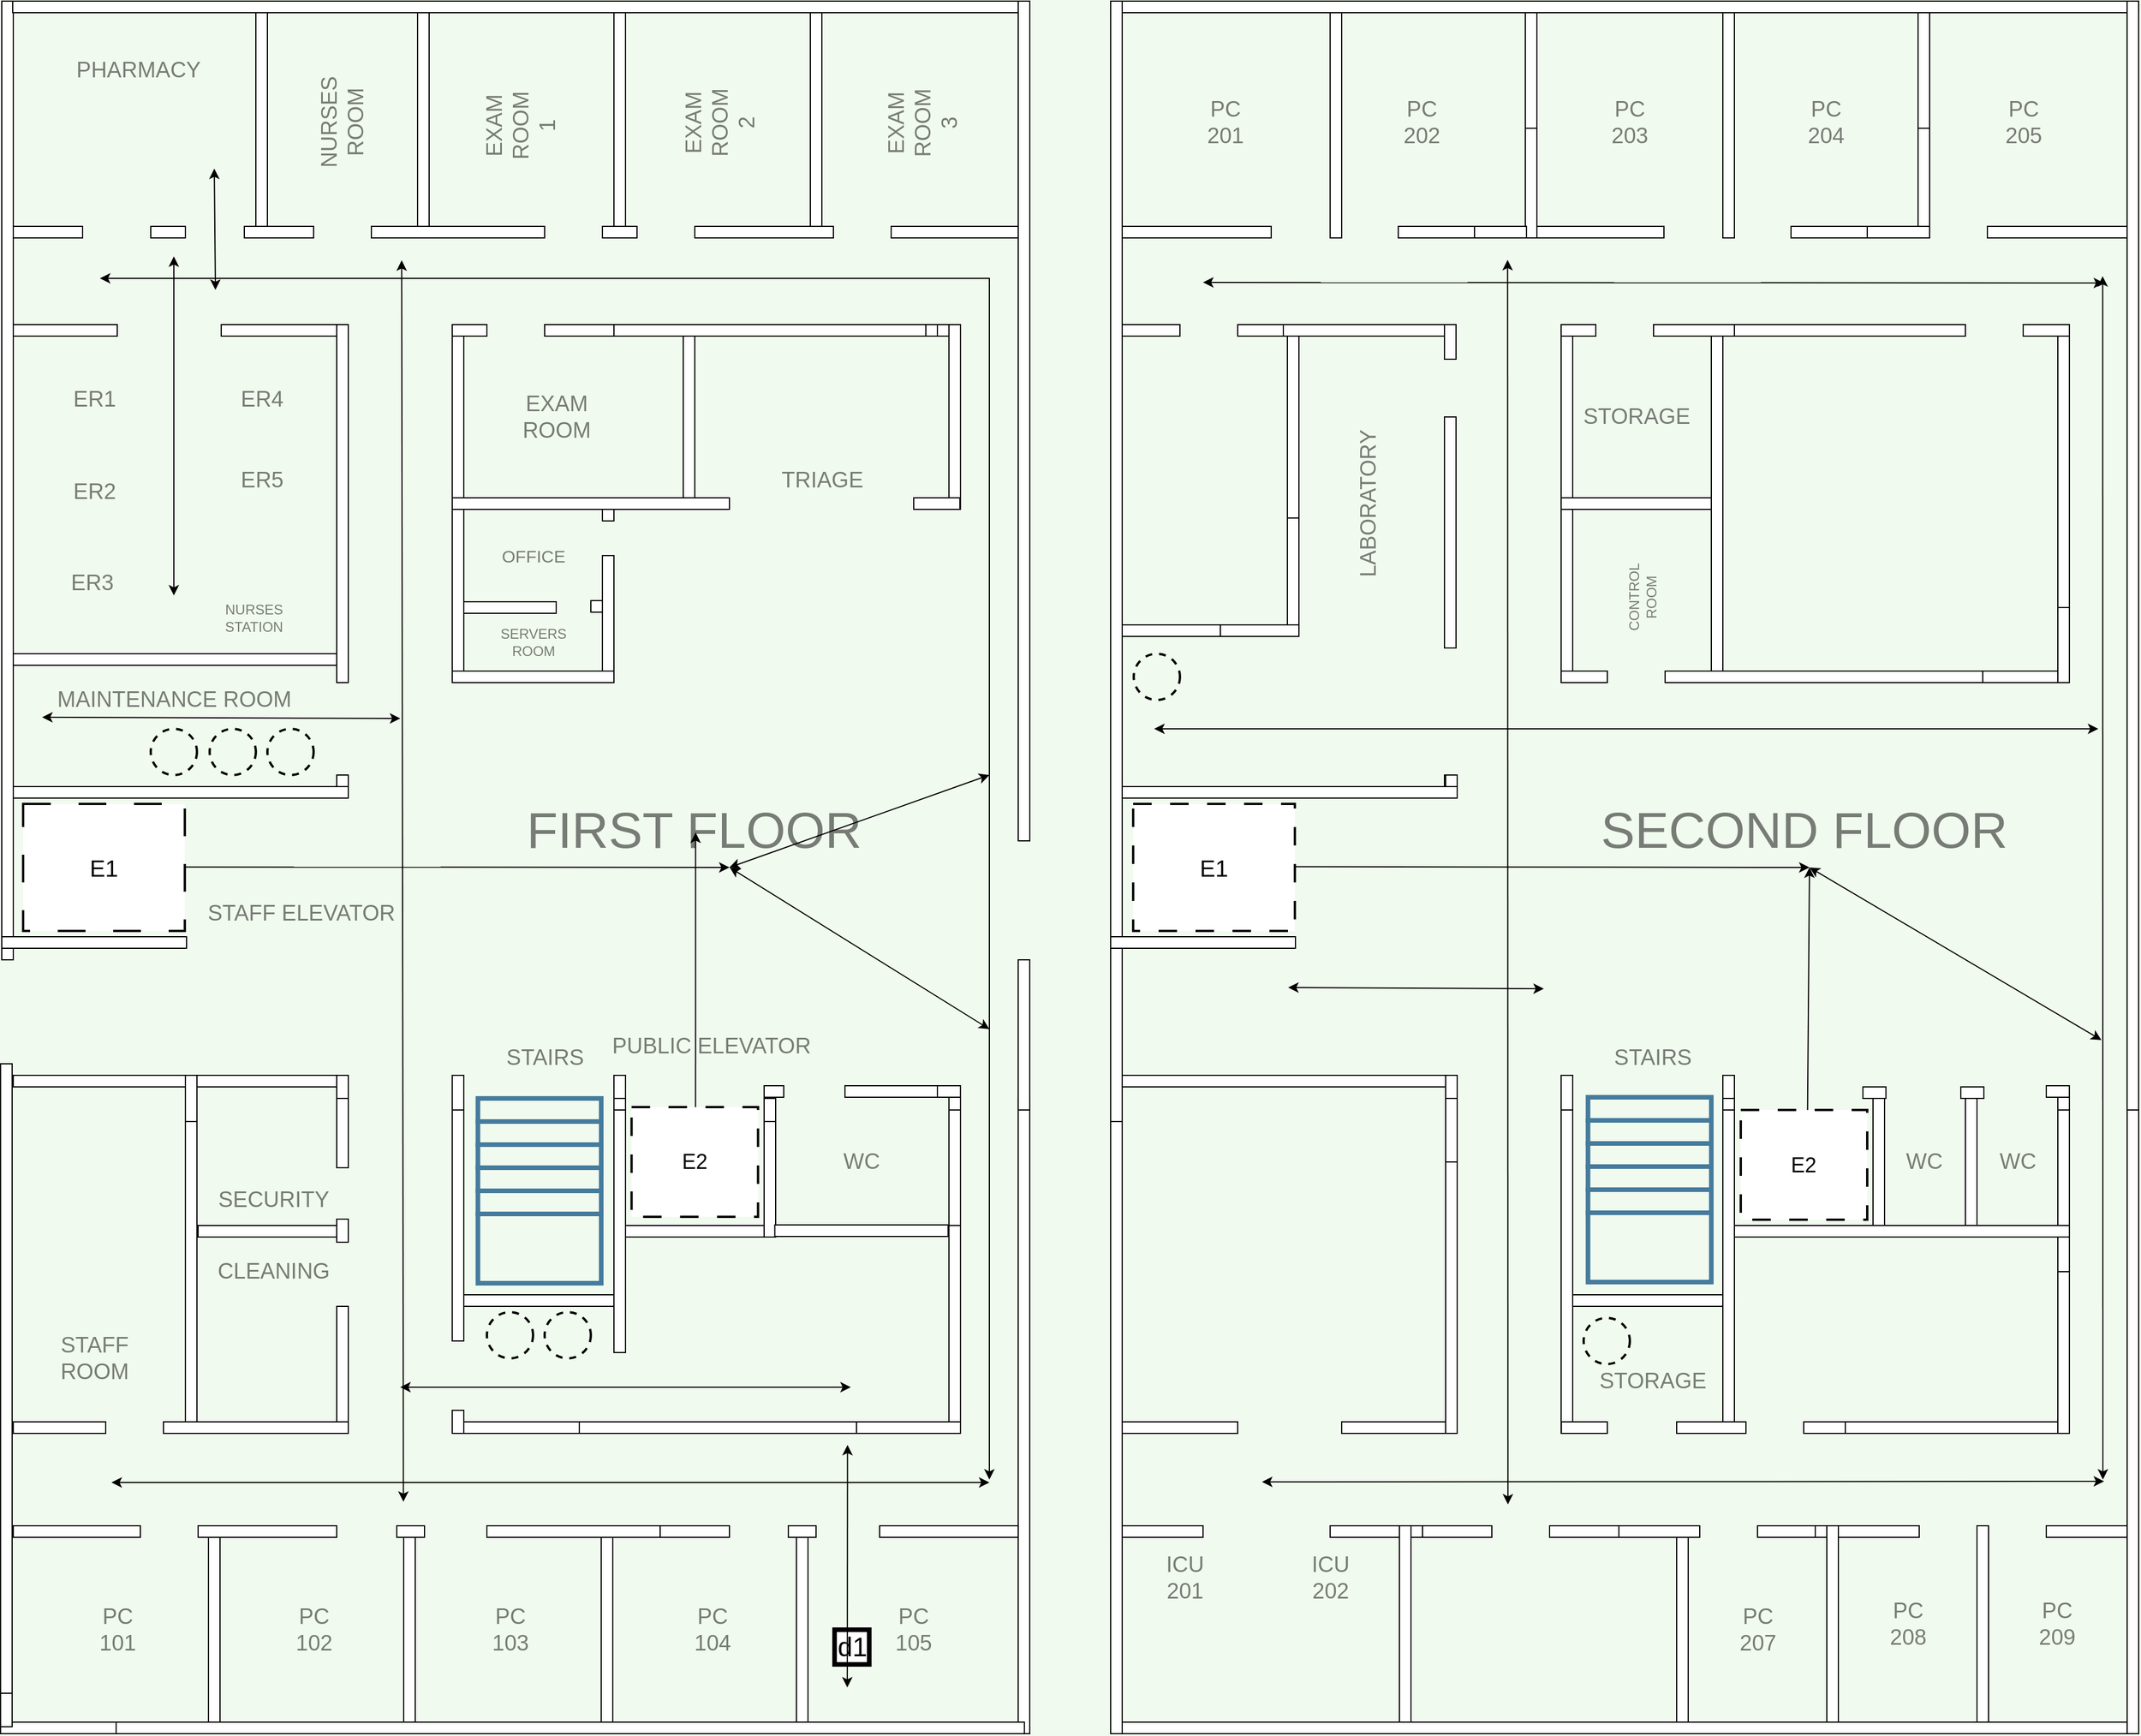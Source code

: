 <mxfile>
    <diagram id="UaLp_aYed7sDHrJZGCwY" name="Medicine Logistics">
        <mxGraphModel dx="1653" dy="553" grid="1" gridSize="10" guides="1" tooltips="1" connect="1" arrows="1" fold="1" page="1" pageScale="1" pageWidth="2000" pageHeight="1600" background="#F1FAEE" math="0" shadow="0">
            <root>
                <mxCell id="0"/>
                <mxCell id="1" parent="0"/>
                <mxCell id="1sYgjcY_VEmMZmWDU-1L-13" value="" style="verticalLabelPosition=bottom;html=1;verticalAlign=top;align=center;shape=mxgraph.floorplan.wall;direction=south;rotation=0;" parent="1" vertex="1">
                    <mxGeometry x="70.51" y="50" width="10" height="830" as="geometry"/>
                </mxCell>
                <mxCell id="1sYgjcY_VEmMZmWDU-1L-14" value="" style="verticalLabelPosition=bottom;html=1;verticalAlign=top;align=center;shape=mxgraph.floorplan.wall;rotation=0;" parent="1" vertex="1">
                    <mxGeometry x="80" y="50" width="880" height="10" as="geometry"/>
                </mxCell>
                <mxCell id="1sYgjcY_VEmMZmWDU-1L-16" value="" style="verticalLabelPosition=bottom;html=1;verticalAlign=top;align=center;shape=mxgraph.floorplan.wall;direction=south;rotation=0;" parent="1" vertex="1">
                    <mxGeometry x="430.51" y="60" width="10" height="190" as="geometry"/>
                </mxCell>
                <mxCell id="1sYgjcY_VEmMZmWDU-1L-17" value="" style="verticalLabelPosition=bottom;html=1;verticalAlign=top;align=center;shape=mxgraph.floorplan.wall;direction=south;rotation=0;" parent="1" vertex="1">
                    <mxGeometry x="600.51" y="60" width="10" height="195" as="geometry"/>
                </mxCell>
                <mxCell id="1sYgjcY_VEmMZmWDU-1L-18" value="" style="verticalLabelPosition=bottom;html=1;verticalAlign=top;align=center;shape=mxgraph.floorplan.wall;direction=south;rotation=0;" parent="1" vertex="1">
                    <mxGeometry x="770.51" y="60" width="10" height="190" as="geometry"/>
                </mxCell>
                <mxCell id="1sYgjcY_VEmMZmWDU-1L-20" value="" style="verticalLabelPosition=bottom;html=1;verticalAlign=top;align=center;shape=mxgraph.floorplan.wall;rotation=0;" parent="1" vertex="1">
                    <mxGeometry x="670.51" y="245" width="120" height="10" as="geometry"/>
                </mxCell>
                <mxCell id="1sYgjcY_VEmMZmWDU-1L-21" value="" style="verticalLabelPosition=bottom;html=1;verticalAlign=top;align=center;shape=mxgraph.floorplan.wall;rotation=0;" parent="1" vertex="1">
                    <mxGeometry x="390.51" y="245" width="150" height="10" as="geometry"/>
                </mxCell>
                <mxCell id="1sYgjcY_VEmMZmWDU-1L-23" value="" style="verticalLabelPosition=bottom;html=1;verticalAlign=top;align=center;shape=mxgraph.floorplan.wall;rotation=0;" parent="1" vertex="1">
                    <mxGeometry x="840.51" y="245" width="119.49" height="10" as="geometry"/>
                </mxCell>
                <mxCell id="1sYgjcY_VEmMZmWDU-1L-24" value="" style="verticalLabelPosition=bottom;html=1;verticalAlign=top;align=center;shape=mxgraph.floorplan.wall;direction=south;rotation=0;" parent="1" vertex="1">
                    <mxGeometry x="950.51" y="50" width="10" height="727" as="geometry"/>
                </mxCell>
                <mxCell id="1sYgjcY_VEmMZmWDU-1L-25" value="" style="verticalLabelPosition=bottom;html=1;verticalAlign=top;align=center;shape=mxgraph.floorplan.wall;rotation=0;" parent="1" vertex="1">
                    <mxGeometry x="260.51" y="330" width="110" height="10" as="geometry"/>
                </mxCell>
                <mxCell id="1sYgjcY_VEmMZmWDU-1L-26" value="" style="verticalLabelPosition=bottom;html=1;verticalAlign=top;align=center;shape=mxgraph.floorplan.wall;rotation=0;" parent="1" vertex="1">
                    <mxGeometry x="80.51" y="615" width="280" height="10" as="geometry"/>
                </mxCell>
                <mxCell id="1sYgjcY_VEmMZmWDU-1L-30" value="" style="verticalLabelPosition=bottom;html=1;verticalAlign=top;align=center;shape=mxgraph.floorplan.wall;direction=south;rotation=0;" parent="1" vertex="1">
                    <mxGeometry x="590.51" y="490" width="10" height="10" as="geometry"/>
                </mxCell>
                <mxCell id="1sYgjcY_VEmMZmWDU-1L-31" value="" style="verticalLabelPosition=bottom;html=1;verticalAlign=top;align=center;shape=mxgraph.floorplan.wall;direction=south;rotation=0;" parent="1" vertex="1">
                    <mxGeometry x="890.51" y="330" width="10" height="160" as="geometry"/>
                </mxCell>
                <mxCell id="1sYgjcY_VEmMZmWDU-1L-33" value="" style="verticalLabelPosition=bottom;html=1;verticalAlign=top;align=center;shape=mxgraph.floorplan.wall;direction=south;rotation=0;" parent="1" vertex="1">
                    <mxGeometry x="460.51" y="480" width="10" height="150" as="geometry"/>
                </mxCell>
                <mxCell id="1sYgjcY_VEmMZmWDU-1L-34" value="" style="verticalLabelPosition=bottom;html=1;verticalAlign=top;align=center;shape=mxgraph.floorplan.wall;direction=south;rotation=0;" parent="1" vertex="1">
                    <mxGeometry x="360.51" y="330" width="10" height="310" as="geometry"/>
                </mxCell>
                <mxCell id="1sYgjcY_VEmMZmWDU-1L-35" value="" style="verticalLabelPosition=bottom;html=1;verticalAlign=top;align=center;shape=mxgraph.floorplan.wall;rotation=0;" parent="1" vertex="1">
                    <mxGeometry x="600.51" y="330" width="290" height="10" as="geometry"/>
                </mxCell>
                <mxCell id="1sYgjcY_VEmMZmWDU-1L-36" value="" style="verticalLabelPosition=bottom;html=1;verticalAlign=top;align=center;shape=mxgraph.floorplan.wall;direction=south;rotation=0;" parent="1" vertex="1">
                    <mxGeometry x="460.51" y="330" width="10" height="310" as="geometry"/>
                </mxCell>
                <mxCell id="1sYgjcY_VEmMZmWDU-1L-37" value="" style="verticalLabelPosition=bottom;html=1;verticalAlign=top;align=center;shape=mxgraph.floorplan.wall;rotation=0;" parent="1" vertex="1">
                    <mxGeometry x="80.51" y="730" width="290" height="10" as="geometry"/>
                </mxCell>
                <mxCell id="1sYgjcY_VEmMZmWDU-1L-38" value="" style="verticalLabelPosition=bottom;html=1;verticalAlign=top;align=center;shape=mxgraph.floorplan.wall;rotation=0;" parent="1" vertex="1">
                    <mxGeometry x="70.51" y="860" width="160" height="10" as="geometry"/>
                </mxCell>
                <mxCell id="1sYgjcY_VEmMZmWDU-1L-39" value="" style="verticalLabelPosition=bottom;html=1;verticalAlign=top;align=center;shape=mxgraph.floorplan.wall;rotation=0;" parent="1" vertex="1">
                    <mxGeometry x="80.51" y="980" width="280" height="10" as="geometry"/>
                </mxCell>
                <mxCell id="1sYgjcY_VEmMZmWDU-1L-40" value="" style="verticalLabelPosition=bottom;html=1;verticalAlign=top;align=center;shape=mxgraph.floorplan.wall;direction=south;rotation=0;" parent="1" vertex="1">
                    <mxGeometry x="360.51" y="1000" width="10" height="60" as="geometry"/>
                </mxCell>
                <mxCell id="1sYgjcY_VEmMZmWDU-1L-41" value="" style="verticalLabelPosition=bottom;html=1;verticalAlign=top;align=center;shape=mxgraph.floorplan.wall;direction=south;rotation=0;" parent="1" vertex="1">
                    <mxGeometry x="229.51" y="1020" width="10" height="270" as="geometry"/>
                </mxCell>
                <mxCell id="1sYgjcY_VEmMZmWDU-1L-42" value="" style="verticalLabelPosition=bottom;html=1;verticalAlign=top;align=center;shape=mxgraph.floorplan.wall;rotation=0;" parent="1" vertex="1">
                    <mxGeometry x="240.51" y="1110" width="130" height="10" as="geometry"/>
                </mxCell>
                <mxCell id="1sYgjcY_VEmMZmWDU-1L-43" value="" style="verticalLabelPosition=bottom;html=1;verticalAlign=top;align=center;shape=mxgraph.floorplan.wall;direction=south;rotation=0;" parent="1" vertex="1">
                    <mxGeometry x="360.51" y="1180" width="10" height="110" as="geometry"/>
                </mxCell>
                <mxCell id="1sYgjcY_VEmMZmWDU-1L-44" value="" style="verticalLabelPosition=bottom;html=1;verticalAlign=top;align=center;shape=mxgraph.floorplan.wall;rotation=0;" parent="1" vertex="1">
                    <mxGeometry x="210.51" y="1280" width="160" height="10" as="geometry"/>
                </mxCell>
                <mxCell id="1sYgjcY_VEmMZmWDU-1L-45" value="" style="verticalLabelPosition=bottom;html=1;verticalAlign=top;align=center;shape=mxgraph.floorplan.wall;rotation=0;" parent="1" vertex="1">
                    <mxGeometry x="80.51" y="1280" width="80" height="10" as="geometry"/>
                </mxCell>
                <mxCell id="1sYgjcY_VEmMZmWDU-1L-47" value="" style="verticalLabelPosition=bottom;html=1;verticalAlign=top;align=center;shape=mxgraph.floorplan.wall;direction=south;rotation=0;" parent="1" vertex="1">
                    <mxGeometry x="460.51" y="980" width="10" height="30" as="geometry"/>
                </mxCell>
                <mxCell id="1sYgjcY_VEmMZmWDU-1L-48" value="" style="verticalLabelPosition=bottom;html=1;verticalAlign=top;align=center;shape=mxgraph.floorplan.wall;direction=south;rotation=0;" parent="1" vertex="1">
                    <mxGeometry x="600.51" y="1000" width="10" height="10" as="geometry"/>
                </mxCell>
                <mxCell id="1sYgjcY_VEmMZmWDU-1L-49" value="" style="verticalLabelPosition=bottom;html=1;verticalAlign=top;align=center;shape=mxgraph.floorplan.wall;rotation=0;" parent="1" vertex="1">
                    <mxGeometry x="610.51" y="1110" width="120" height="10" as="geometry"/>
                </mxCell>
                <mxCell id="1sYgjcY_VEmMZmWDU-1L-50" value="" style="verticalLabelPosition=bottom;html=1;verticalAlign=top;align=center;shape=mxgraph.floorplan.wall;rotation=0;" parent="1" vertex="1">
                    <mxGeometry x="730.51" y="989" width="17" height="10" as="geometry"/>
                </mxCell>
                <mxCell id="1sYgjcY_VEmMZmWDU-1L-52" value="" style="verticalLabelPosition=bottom;html=1;verticalAlign=top;align=center;shape=mxgraph.floorplan.wall;direction=south;rotation=0;" parent="1" vertex="1">
                    <mxGeometry x="890.51" y="1110" width="10" height="170" as="geometry"/>
                </mxCell>
                <mxCell id="1sYgjcY_VEmMZmWDU-1L-53" value="" style="verticalLabelPosition=bottom;html=1;verticalAlign=top;align=center;shape=mxgraph.floorplan.wall;rotation=0;" parent="1" vertex="1">
                    <mxGeometry x="470.51" y="1170" width="140" height="10" as="geometry"/>
                </mxCell>
                <mxCell id="1sYgjcY_VEmMZmWDU-1L-55" value="" style="verticalLabelPosition=bottom;html=1;verticalAlign=top;align=center;shape=mxgraph.floorplan.wall;rotation=0;" parent="1" vertex="1">
                    <mxGeometry x="80.51" y="330" width="90" height="10" as="geometry"/>
                </mxCell>
                <mxCell id="1sYgjcY_VEmMZmWDU-1L-56" value="" style="verticalLabelPosition=bottom;html=1;verticalAlign=top;align=center;shape=mxgraph.floorplan.wall;rotation=0;" parent="1" vertex="1">
                    <mxGeometry x="460.51" y="480" width="240" height="10" as="geometry"/>
                </mxCell>
                <mxCell id="1sYgjcY_VEmMZmWDU-1L-57" value="" style="verticalLabelPosition=bottom;html=1;verticalAlign=top;align=center;shape=mxgraph.floorplan.wall;direction=south;rotation=0;" parent="1" vertex="1">
                    <mxGeometry x="360.51" y="720" width="10" height="10" as="geometry"/>
                </mxCell>
                <mxCell id="1sYgjcY_VEmMZmWDU-1L-59" value="" style="verticalLabelPosition=bottom;html=1;verticalAlign=top;align=center;shape=mxgraph.floorplan.wall;rotation=0;" parent="1" vertex="1">
                    <mxGeometry x="600.51" y="980" width="10" height="10" as="geometry"/>
                </mxCell>
                <mxCell id="1sYgjcY_VEmMZmWDU-1L-60" value="" style="verticalLabelPosition=bottom;html=1;verticalAlign=top;align=center;shape=mxgraph.floorplan.wall;rotation=0;" parent="1" vertex="1">
                    <mxGeometry x="870.51" y="330" width="10" height="10" as="geometry"/>
                </mxCell>
                <mxCell id="1sYgjcY_VEmMZmWDU-1L-61" value="" style="verticalLabelPosition=bottom;html=1;verticalAlign=top;align=center;shape=mxgraph.floorplan.wall;rotation=0;" parent="1" vertex="1">
                    <mxGeometry x="460.51" y="330" width="30" height="10" as="geometry"/>
                </mxCell>
                <mxCell id="1sYgjcY_VEmMZmWDU-1L-62" value="" style="verticalLabelPosition=bottom;html=1;verticalAlign=top;align=center;shape=mxgraph.floorplan.wall;rotation=0;" parent="1" vertex="1">
                    <mxGeometry x="540.51" y="330" width="60" height="10" as="geometry"/>
                </mxCell>
                <mxCell id="1sYgjcY_VEmMZmWDU-1L-63" value="" style="verticalLabelPosition=bottom;html=1;verticalAlign=top;align=center;shape=mxgraph.floorplan.wall;direction=south;rotation=0;" parent="1" vertex="1">
                    <mxGeometry x="950.45" y="1000" width="10" height="550" as="geometry"/>
                </mxCell>
                <mxCell id="1sYgjcY_VEmMZmWDU-1L-73" value="" style="verticalLabelPosition=bottom;html=1;verticalAlign=top;align=center;shape=mxgraph.floorplan.wall;rotation=0;" parent="1" vertex="1">
                    <mxGeometry x="1030.51" y="50" width="890" height="10" as="geometry"/>
                </mxCell>
                <mxCell id="1sYgjcY_VEmMZmWDU-1L-74" value="" style="verticalLabelPosition=bottom;html=1;verticalAlign=top;align=center;shape=mxgraph.floorplan.wall;direction=south;rotation=0;" parent="1" vertex="1">
                    <mxGeometry x="1220.51" y="60" width="10" height="195" as="geometry"/>
                </mxCell>
                <mxCell id="1sYgjcY_VEmMZmWDU-1L-75" value="" style="verticalLabelPosition=bottom;html=1;verticalAlign=top;align=center;shape=mxgraph.floorplan.wall;direction=south;rotation=0;" parent="1" vertex="1">
                    <mxGeometry x="1389.51" y="60" width="10" height="100" as="geometry"/>
                </mxCell>
                <mxCell id="1sYgjcY_VEmMZmWDU-1L-77" value="" style="verticalLabelPosition=bottom;html=1;verticalAlign=top;align=center;shape=mxgraph.floorplan.wall;rotation=0;" parent="1" vertex="1">
                    <mxGeometry x="1279.51" y="245" width="70" height="10" as="geometry"/>
                </mxCell>
                <mxCell id="1sYgjcY_VEmMZmWDU-1L-78" value="" style="verticalLabelPosition=bottom;html=1;verticalAlign=top;align=center;shape=mxgraph.floorplan.wall;rotation=0;" parent="1" vertex="1">
                    <mxGeometry x="1039.51" y="245" width="130" height="10" as="geometry"/>
                </mxCell>
                <mxCell id="1sYgjcY_VEmMZmWDU-1L-79" value="" style="verticalLabelPosition=bottom;html=1;verticalAlign=top;align=center;shape=mxgraph.floorplan.wall;direction=south;rotation=0;" parent="1" vertex="1">
                    <mxGeometry x="1560.51" y="60" width="10" height="195" as="geometry"/>
                </mxCell>
                <mxCell id="1sYgjcY_VEmMZmWDU-1L-80" value="" style="verticalLabelPosition=bottom;html=1;verticalAlign=top;align=center;shape=mxgraph.floorplan.wall;direction=south;rotation=0;" parent="1" vertex="1">
                    <mxGeometry x="1729.51" y="60" width="10" height="100" as="geometry"/>
                </mxCell>
                <mxCell id="1sYgjcY_VEmMZmWDU-1L-82" value="" style="verticalLabelPosition=bottom;html=1;verticalAlign=top;align=center;shape=mxgraph.floorplan.wall;rotation=0;" parent="1" vertex="1">
                    <mxGeometry x="1619.51" y="245" width="70" height="10" as="geometry"/>
                </mxCell>
                <mxCell id="1sYgjcY_VEmMZmWDU-1L-83" value="" style="verticalLabelPosition=bottom;html=1;verticalAlign=top;align=center;shape=mxgraph.floorplan.wall;rotation=0;" parent="1" vertex="1">
                    <mxGeometry x="1399.51" y="245" width="110" height="10" as="geometry"/>
                </mxCell>
                <mxCell id="1sYgjcY_VEmMZmWDU-1L-85" value="" style="verticalLabelPosition=bottom;html=1;verticalAlign=top;align=center;shape=mxgraph.floorplan.wall;rotation=0;" parent="1" vertex="1">
                    <mxGeometry x="1789.51" y="245" width="130.49" height="10" as="geometry"/>
                </mxCell>
                <mxCell id="1sYgjcY_VEmMZmWDU-1L-86" value="" style="verticalLabelPosition=bottom;html=1;verticalAlign=top;align=center;shape=mxgraph.floorplan.wall;rotation=0;connectable=0;allowArrows=0;recursiveResize=0;expand=0;" parent="1" vertex="1">
                    <mxGeometry x="1040.51" y="1540" width="880" height="10" as="geometry"/>
                </mxCell>
                <mxCell id="1sYgjcY_VEmMZmWDU-1L-87" value="" style="verticalLabelPosition=bottom;html=1;verticalAlign=top;align=center;shape=mxgraph.floorplan.wall;rotation=0;" parent="1" vertex="1">
                    <mxGeometry x="1030.51" y="1370" width="80" height="10" as="geometry"/>
                </mxCell>
                <mxCell id="1sYgjcY_VEmMZmWDU-1L-88" value="" style="verticalLabelPosition=bottom;html=1;verticalAlign=top;align=center;shape=mxgraph.floorplan.wall;rotation=0;" parent="1" vertex="1">
                    <mxGeometry x="1220.51" y="1370" width="80" height="10" as="geometry"/>
                </mxCell>
                <mxCell id="1sYgjcY_VEmMZmWDU-1L-93" value="" style="verticalLabelPosition=bottom;html=1;verticalAlign=top;align=center;shape=mxgraph.floorplan.wall;rotation=0;" parent="1" vertex="1">
                    <mxGeometry x="1410.51" y="1370" width="120" height="10" as="geometry"/>
                </mxCell>
                <mxCell id="1sYgjcY_VEmMZmWDU-1L-94" value="" style="verticalLabelPosition=bottom;html=1;verticalAlign=top;align=center;shape=mxgraph.floorplan.wall;rotation=0;" parent="1" vertex="1">
                    <mxGeometry x="1590.51" y="1370" width="50" height="10" as="geometry"/>
                </mxCell>
                <mxCell id="1sYgjcY_VEmMZmWDU-1L-95" value="" style="verticalLabelPosition=bottom;html=1;verticalAlign=top;align=center;shape=mxgraph.floorplan.wall;rotation=0;" parent="1" vertex="1">
                    <mxGeometry x="1640.51" y="1370" width="90" height="10" as="geometry"/>
                </mxCell>
                <mxCell id="1sYgjcY_VEmMZmWDU-1L-96" value="" style="verticalLabelPosition=bottom;html=1;verticalAlign=top;align=center;shape=mxgraph.floorplan.wall;rotation=0;" parent="1" vertex="1">
                    <mxGeometry x="1840.51" y="1370" width="70" height="10" as="geometry"/>
                </mxCell>
                <mxCell id="1sYgjcY_VEmMZmWDU-1L-97" value="" style="verticalLabelPosition=bottom;html=1;verticalAlign=top;align=center;shape=mxgraph.floorplan.wall;rotation=0;" parent="1" vertex="1">
                    <mxGeometry x="1300.51" y="1370" width="60" height="10" as="geometry"/>
                </mxCell>
                <mxCell id="1sYgjcY_VEmMZmWDU-1L-98" value="" style="verticalLabelPosition=bottom;html=1;verticalAlign=top;align=center;shape=mxgraph.floorplan.wall;direction=south;rotation=0;" parent="1" vertex="1">
                    <mxGeometry x="1280.51" y="1370" width="10" height="170" as="geometry"/>
                </mxCell>
                <mxCell id="1sYgjcY_VEmMZmWDU-1L-99" value="" style="verticalLabelPosition=bottom;html=1;verticalAlign=top;align=center;shape=mxgraph.floorplan.wall;direction=south;rotation=0;" parent="1" vertex="1">
                    <mxGeometry x="1520.51" y="1370" width="10" height="170" as="geometry"/>
                </mxCell>
                <mxCell id="1sYgjcY_VEmMZmWDU-1L-100" value="" style="verticalLabelPosition=bottom;html=1;verticalAlign=top;align=center;shape=mxgraph.floorplan.wall;direction=south;rotation=0;" parent="1" vertex="1">
                    <mxGeometry x="1650.51" y="1370" width="10" height="170" as="geometry"/>
                </mxCell>
                <mxCell id="1sYgjcY_VEmMZmWDU-1L-101" value="" style="verticalLabelPosition=bottom;html=1;verticalAlign=top;align=center;shape=mxgraph.floorplan.wall;direction=south;rotation=0;" parent="1" vertex="1">
                    <mxGeometry x="1780.51" y="1370" width="10" height="170" as="geometry"/>
                </mxCell>
                <mxCell id="1sYgjcY_VEmMZmWDU-1L-103" value="" style="verticalLabelPosition=bottom;html=1;verticalAlign=top;align=center;shape=mxgraph.floorplan.wall;rotation=0;" parent="1" vertex="1">
                    <mxGeometry x="1140.51" y="330" width="49.49" height="10" as="geometry"/>
                </mxCell>
                <mxCell id="1sYgjcY_VEmMZmWDU-1L-104" value="" style="verticalLabelPosition=bottom;html=1;verticalAlign=top;align=center;shape=mxgraph.floorplan.wall;rotation=0;" parent="1" vertex="1">
                    <mxGeometry x="1039.51" y="590" width="110" height="10" as="geometry"/>
                </mxCell>
                <mxCell id="1sYgjcY_VEmMZmWDU-1L-105" value="" style="verticalLabelPosition=bottom;html=1;verticalAlign=top;align=center;shape=mxgraph.floorplan.wall;direction=south;rotation=0;" parent="1" vertex="1">
                    <mxGeometry x="1183.51" y="330" width="10" height="170" as="geometry"/>
                </mxCell>
                <mxCell id="1sYgjcY_VEmMZmWDU-1L-113" value="" style="verticalLabelPosition=bottom;html=1;verticalAlign=top;align=center;shape=mxgraph.floorplan.wall;direction=south;rotation=0;" parent="1" vertex="1">
                    <mxGeometry x="1550.51" y="330" width="10" height="310" as="geometry"/>
                </mxCell>
                <mxCell id="1sYgjcY_VEmMZmWDU-1L-114" value="" style="verticalLabelPosition=bottom;html=1;verticalAlign=top;align=center;shape=mxgraph.floorplan.wall;direction=south;rotation=0;" parent="1" vertex="1">
                    <mxGeometry x="1850.51" y="330" width="10" height="250" as="geometry"/>
                </mxCell>
                <mxCell id="1sYgjcY_VEmMZmWDU-1L-117" value="" style="verticalLabelPosition=bottom;html=1;verticalAlign=top;align=center;shape=mxgraph.floorplan.wall;rotation=0;" parent="1" vertex="1">
                    <mxGeometry x="1510.51" y="630" width="280" height="10" as="geometry"/>
                </mxCell>
                <mxCell id="1sYgjcY_VEmMZmWDU-1L-118" value="" style="verticalLabelPosition=bottom;html=1;verticalAlign=top;align=center;shape=mxgraph.floorplan.wall;direction=south;rotation=0;" parent="1" vertex="1">
                    <mxGeometry x="1420.51" y="480" width="10" height="160" as="geometry"/>
                </mxCell>
                <mxCell id="1sYgjcY_VEmMZmWDU-1L-120" value="" style="verticalLabelPosition=bottom;html=1;verticalAlign=top;align=center;shape=mxgraph.floorplan.wall;direction=south;rotation=0;" parent="1" vertex="1">
                    <mxGeometry x="1319.51" y="410" width="10" height="200" as="geometry"/>
                </mxCell>
                <mxCell id="1sYgjcY_VEmMZmWDU-1L-121" value="" style="verticalLabelPosition=bottom;html=1;verticalAlign=top;align=center;shape=mxgraph.floorplan.wall;rotation=0;" parent="1" vertex="1">
                    <mxGeometry x="1570.51" y="330" width="200" height="10" as="geometry"/>
                </mxCell>
                <mxCell id="1sYgjcY_VEmMZmWDU-1L-122" value="" style="verticalLabelPosition=bottom;html=1;verticalAlign=top;align=center;shape=mxgraph.floorplan.wall;direction=south;rotation=0;" parent="1" vertex="1">
                    <mxGeometry x="1420.51" y="330" width="10" height="160" as="geometry"/>
                </mxCell>
                <mxCell id="1sYgjcY_VEmMZmWDU-1L-123" value="" style="verticalLabelPosition=bottom;html=1;verticalAlign=top;align=center;shape=mxgraph.floorplan.wall;rotation=0;" parent="1" vertex="1">
                    <mxGeometry x="1039.51" y="730" width="290" height="10" as="geometry"/>
                </mxCell>
                <mxCell id="1sYgjcY_VEmMZmWDU-1L-124" value="" style="verticalLabelPosition=bottom;html=1;verticalAlign=top;align=center;shape=mxgraph.floorplan.wall;direction=south;rotation=0;" parent="1" vertex="1">
                    <mxGeometry x="1320.51" y="980" width="10" height="80" as="geometry"/>
                </mxCell>
                <mxCell id="1sYgjcY_VEmMZmWDU-1L-125" value="" style="verticalLabelPosition=bottom;html=1;verticalAlign=top;align=center;shape=mxgraph.floorplan.wall;rotation=0;" parent="1" vertex="1">
                    <mxGeometry x="1230.51" y="1280" width="90" height="10" as="geometry"/>
                </mxCell>
                <mxCell id="1sYgjcY_VEmMZmWDU-1L-126" value="" style="verticalLabelPosition=bottom;html=1;verticalAlign=top;align=center;shape=mxgraph.floorplan.wall;direction=south;rotation=0;" parent="1" vertex="1">
                    <mxGeometry x="1320.51" y="1055" width="10" height="235" as="geometry"/>
                </mxCell>
                <mxCell id="1sYgjcY_VEmMZmWDU-1L-127" value="" style="verticalLabelPosition=bottom;html=1;verticalAlign=top;align=center;shape=mxgraph.floorplan.wall;rotation=0;" parent="1" vertex="1">
                    <mxGeometry x="1040.51" y="1280" width="100" height="10" as="geometry"/>
                </mxCell>
                <mxCell id="1sYgjcY_VEmMZmWDU-1L-129" value="" style="verticalLabelPosition=bottom;html=1;verticalAlign=top;align=center;shape=mxgraph.floorplan.wall;rotation=0;" parent="1" vertex="1">
                    <mxGeometry x="1039.51" y="330" width="51" height="10" as="geometry"/>
                </mxCell>
                <mxCell id="1sYgjcY_VEmMZmWDU-1L-130" value="" style="verticalLabelPosition=bottom;html=1;verticalAlign=top;align=center;shape=mxgraph.floorplan.wall;rotation=0;" parent="1" vertex="1">
                    <mxGeometry x="1420.51" y="480" width="130" height="10" as="geometry"/>
                </mxCell>
                <mxCell id="1sYgjcY_VEmMZmWDU-1L-131" value="" style="verticalLabelPosition=bottom;html=1;verticalAlign=top;align=center;shape=mxgraph.floorplan.wall;direction=south;rotation=0;" parent="1" vertex="1">
                    <mxGeometry x="1319.51" y="720" width="10" height="10" as="geometry"/>
                </mxCell>
                <mxCell id="1sYgjcY_VEmMZmWDU-1L-135" value="" style="verticalLabelPosition=bottom;html=1;verticalAlign=top;align=center;shape=mxgraph.floorplan.wall;rotation=0;" parent="1" vertex="1">
                    <mxGeometry x="1180" y="330" width="140.51" height="10" as="geometry"/>
                </mxCell>
                <mxCell id="1sYgjcY_VEmMZmWDU-1L-136" value="" style="verticalLabelPosition=bottom;html=1;verticalAlign=top;align=center;shape=mxgraph.floorplan.wall;rotation=0;" parent="1" vertex="1">
                    <mxGeometry x="1820.51" y="330" width="40" height="10" as="geometry"/>
                </mxCell>
                <mxCell id="1sYgjcY_VEmMZmWDU-1L-137" value="" style="verticalLabelPosition=bottom;html=1;verticalAlign=top;align=center;shape=mxgraph.floorplan.wall;rotation=0;" parent="1" vertex="1">
                    <mxGeometry x="1420.51" y="330" width="30" height="10" as="geometry"/>
                </mxCell>
                <mxCell id="1sYgjcY_VEmMZmWDU-1L-138" value="" style="verticalLabelPosition=bottom;html=1;verticalAlign=top;align=center;shape=mxgraph.floorplan.wall;rotation=0;" parent="1" vertex="1">
                    <mxGeometry x="1500.51" y="330" width="70" height="10" as="geometry"/>
                </mxCell>
                <mxCell id="1sYgjcY_VEmMZmWDU-1L-150" value="" style="verticalLabelPosition=bottom;html=1;verticalAlign=top;align=center;shape=mxgraph.floorplan.wall;rotation=-180;direction=east;" parent="1" vertex="1">
                    <mxGeometry x="169.48" y="1540" width="786.36" height="10" as="geometry"/>
                </mxCell>
                <mxCell id="1sYgjcY_VEmMZmWDU-1L-152" value="" style="verticalLabelPosition=bottom;html=1;verticalAlign=top;align=center;shape=mxgraph.floorplan.wall;direction=south;rotation=-180;" parent="1" vertex="1">
                    <mxGeometry x="758.48" y="1375" width="10" height="165" as="geometry"/>
                </mxCell>
                <mxCell id="1sYgjcY_VEmMZmWDU-1L-153" value="" style="verticalLabelPosition=bottom;html=1;verticalAlign=top;align=center;shape=mxgraph.floorplan.wall;direction=south;rotation=-180;" parent="1" vertex="1">
                    <mxGeometry x="589.48" y="1380" width="10" height="160" as="geometry"/>
                </mxCell>
                <mxCell id="1sYgjcY_VEmMZmWDU-1L-154" value="" style="verticalLabelPosition=bottom;html=1;verticalAlign=top;align=center;shape=mxgraph.floorplan.wall;rotation=-180;direction=east;" parent="1" vertex="1">
                    <mxGeometry x="640.51" y="1370" width="60" height="10" as="geometry"/>
                </mxCell>
                <mxCell id="1sYgjcY_VEmMZmWDU-1L-155" value="" style="verticalLabelPosition=bottom;html=1;verticalAlign=top;align=center;shape=mxgraph.floorplan.wall;rotation=-180;direction=east;" parent="1" vertex="1">
                    <mxGeometry x="830.51" y="1370" width="120" height="10" as="geometry"/>
                </mxCell>
                <mxCell id="1sYgjcY_VEmMZmWDU-1L-156" value="" style="verticalLabelPosition=bottom;html=1;verticalAlign=top;align=center;shape=mxgraph.floorplan.wall;direction=south;rotation=-180;" parent="1" vertex="1">
                    <mxGeometry x="418.48" y="1375" width="10" height="165" as="geometry"/>
                </mxCell>
                <mxCell id="1sYgjcY_VEmMZmWDU-1L-157" value="" style="verticalLabelPosition=bottom;html=1;verticalAlign=top;align=center;shape=mxgraph.floorplan.wall;direction=south;rotation=-180;" parent="1" vertex="1">
                    <mxGeometry x="249.48" y="1380" width="10" height="160" as="geometry"/>
                </mxCell>
                <mxCell id="1sYgjcY_VEmMZmWDU-1L-158" value="" style="verticalLabelPosition=bottom;html=1;verticalAlign=top;align=center;shape=mxgraph.floorplan.wall;rotation=-180;direction=east;" parent="1" vertex="1">
                    <mxGeometry x="240.51" y="1370" width="120" height="10" as="geometry"/>
                </mxCell>
                <mxCell id="1sYgjcY_VEmMZmWDU-1L-159" value="" style="verticalLabelPosition=bottom;html=1;verticalAlign=top;align=center;shape=mxgraph.floorplan.wall;rotation=-180;direction=east;" parent="1" vertex="1">
                    <mxGeometry x="490.51" y="1370" width="150" height="10" as="geometry"/>
                </mxCell>
                <mxCell id="1sYgjcY_VEmMZmWDU-1L-160" value="" style="verticalLabelPosition=bottom;html=1;verticalAlign=top;align=center;shape=mxgraph.floorplan.wall;rotation=-180;direction=east;" parent="1" vertex="1">
                    <mxGeometry x="80.51" y="1370" width="110" height="10" as="geometry"/>
                </mxCell>
                <mxCell id="1sYgjcY_VEmMZmWDU-1L-175" value="" style="verticalLabelPosition=bottom;html=1;verticalAlign=top;align=center;shape=mxgraph.floorplan.wall;rotation=0;" parent="1" vertex="1">
                    <mxGeometry x="810.51" y="1280" width="90" height="10" as="geometry"/>
                </mxCell>
                <mxCell id="1sYgjcY_VEmMZmWDU-1L-177" value="" style="verticalLabelPosition=bottom;html=1;verticalAlign=top;align=center;shape=mxgraph.floorplan.wall;rotation=-180;direction=east;" parent="1" vertex="1">
                    <mxGeometry x="412.51" y="1370" width="24" height="10" as="geometry"/>
                </mxCell>
                <mxCell id="1sYgjcY_VEmMZmWDU-1L-178" value="" style="verticalLabelPosition=bottom;html=1;verticalAlign=top;align=center;shape=mxgraph.floorplan.wall;rotation=-180;direction=east;" parent="1" vertex="1">
                    <mxGeometry x="751.48" y="1370" width="24" height="10" as="geometry"/>
                </mxCell>
                <mxCell id="1sYgjcY_VEmMZmWDU-1L-186" value="" style="verticalLabelPosition=bottom;html=1;verticalAlign=top;align=center;shape=mxgraph.floorplan.wall;direction=south;rotation=0;" parent="1" vertex="1">
                    <mxGeometry x="890.51" y="1010" width="10" height="100" as="geometry"/>
                </mxCell>
                <mxCell id="1sYgjcY_VEmMZmWDU-1L-187" value="" style="verticalLabelPosition=bottom;html=1;verticalAlign=top;align=center;shape=mxgraph.floorplan.wall;direction=south;rotation=0;" parent="1" vertex="1">
                    <mxGeometry x="1030.51" y="1020" width="10" height="530" as="geometry"/>
                </mxCell>
                <mxCell id="1sYgjcY_VEmMZmWDU-1L-188" value="" style="verticalLabelPosition=bottom;html=1;verticalAlign=top;align=center;shape=mxgraph.floorplan.wall;direction=south;rotation=0;" parent="1" vertex="1">
                    <mxGeometry x="229.51" y="980" width="10" height="40" as="geometry"/>
                </mxCell>
                <mxCell id="1sYgjcY_VEmMZmWDU-1L-189" value="" style="verticalLabelPosition=bottom;html=1;verticalAlign=top;align=center;shape=mxgraph.floorplan.wall;direction=south;rotation=0;" parent="1" vertex="1">
                    <mxGeometry x="360.51" y="980" width="10" height="20" as="geometry"/>
                </mxCell>
                <mxCell id="1sYgjcY_VEmMZmWDU-1L-190" value="" style="verticalLabelPosition=bottom;html=1;verticalAlign=top;align=center;shape=mxgraph.floorplan.wall;direction=south;rotation=0;" parent="1" vertex="1">
                    <mxGeometry x="460.51" y="1010" width="10" height="200" as="geometry"/>
                </mxCell>
                <mxCell id="1sYgjcY_VEmMZmWDU-1L-191" value="" style="verticalLabelPosition=bottom;html=1;verticalAlign=top;align=center;shape=mxgraph.floorplan.wall;direction=south;rotation=0;" parent="1" vertex="1">
                    <mxGeometry x="600.51" y="980" width="10" height="20" as="geometry"/>
                </mxCell>
                <mxCell id="1sYgjcY_VEmMZmWDU-1L-192" value="" style="verticalLabelPosition=bottom;html=1;verticalAlign=top;align=center;shape=mxgraph.floorplan.wall;direction=south;rotation=0;" parent="1" vertex="1">
                    <mxGeometry x="890.51" y="990" width="10" height="20" as="geometry"/>
                </mxCell>
                <mxCell id="1sYgjcY_VEmMZmWDU-1L-193" value="" style="verticalLabelPosition=bottom;html=1;verticalAlign=top;align=center;shape=mxgraph.floorplan.wall;direction=south;rotation=0;" parent="1" vertex="1">
                    <mxGeometry x="950.45" y="880" width="10" height="130" as="geometry"/>
                </mxCell>
                <mxCell id="1sYgjcY_VEmMZmWDU-1L-194" value="" style="verticalLabelPosition=bottom;html=1;verticalAlign=top;align=center;shape=mxgraph.floorplan.wall;direction=south;rotation=0;" parent="1" vertex="1">
                    <mxGeometry x="1030.51" y="50" width="10" height="970" as="geometry"/>
                </mxCell>
                <mxCell id="1sYgjcY_VEmMZmWDU-1L-195" value="" style="verticalLabelPosition=bottom;html=1;verticalAlign=top;align=center;shape=mxgraph.floorplan.wall;rotation=0;" parent="1" vertex="1">
                    <mxGeometry x="1040.51" y="980" width="280" height="10" as="geometry"/>
                </mxCell>
                <mxCell id="1sYgjcY_VEmMZmWDU-1L-196" value="" style="verticalLabelPosition=bottom;html=1;verticalAlign=top;align=center;shape=mxgraph.floorplan.wall;direction=south;rotation=0;" parent="1" vertex="1">
                    <mxGeometry x="1320.51" y="980" width="10" height="20" as="geometry"/>
                </mxCell>
                <mxCell id="1sYgjcY_VEmMZmWDU-1L-197" value="" style="verticalLabelPosition=bottom;html=1;verticalAlign=top;align=center;shape=mxgraph.floorplan.wall;direction=south;rotation=0;" parent="1" vertex="1">
                    <mxGeometry x="1910.45" y="50" width="10" height="960" as="geometry"/>
                </mxCell>
                <mxCell id="1sYgjcY_VEmMZmWDU-1L-198" value="" style="verticalLabelPosition=bottom;html=1;verticalAlign=top;align=center;shape=mxgraph.floorplan.wall;direction=south;rotation=0;" parent="1" vertex="1">
                    <mxGeometry x="1910.51" y="1010" width="10" height="540" as="geometry"/>
                </mxCell>
                <mxCell id="1sYgjcY_VEmMZmWDU-1L-210" value="" style="verticalLabelPosition=bottom;html=1;verticalAlign=top;align=center;shape=mxgraph.floorplan.wall;direction=south;rotation=0;" parent="1" vertex="1">
                    <mxGeometry x="1319.51" y="330" width="10" height="30" as="geometry"/>
                </mxCell>
                <mxCell id="1sYgjcY_VEmMZmWDU-1L-220" value="" style="verticalLabelPosition=bottom;html=1;verticalAlign=top;align=center;shape=mxgraph.floorplan.wall;direction=south;rotation=0;" parent="1" vertex="1">
                    <mxGeometry x="590.51" y="530" width="10" height="110" as="geometry"/>
                </mxCell>
                <mxCell id="1sYgjcY_VEmMZmWDU-1L-221" value="" style="verticalLabelPosition=bottom;html=1;verticalAlign=top;align=center;shape=mxgraph.floorplan.wall;rotation=0;" parent="1" vertex="1">
                    <mxGeometry x="1420.51" y="630" width="40" height="10" as="geometry"/>
                </mxCell>
                <mxCell id="1sYgjcY_VEmMZmWDU-1L-222" value="" style="verticalLabelPosition=bottom;html=1;verticalAlign=top;align=center;shape=mxgraph.floorplan.wall;rotation=0;" parent="1" vertex="1">
                    <mxGeometry x="1040.51" y="730" width="290" height="10" as="geometry"/>
                </mxCell>
                <mxCell id="1sYgjcY_VEmMZmWDU-1L-223" value="" style="verticalLabelPosition=bottom;html=1;verticalAlign=top;align=center;shape=mxgraph.floorplan.wall;rotation=0;" parent="1" vertex="1">
                    <mxGeometry x="1040.51" y="980" width="280" height="10" as="geometry"/>
                </mxCell>
                <mxCell id="1sYgjcY_VEmMZmWDU-1L-224" value="" style="verticalLabelPosition=bottom;html=1;verticalAlign=top;align=center;shape=mxgraph.floorplan.wall;direction=south;rotation=0;" parent="1" vertex="1">
                    <mxGeometry x="1320.51" y="720" width="10" height="10" as="geometry"/>
                </mxCell>
                <mxCell id="1sYgjcY_VEmMZmWDU-1L-247" value="" style="verticalLabelPosition=bottom;html=1;verticalAlign=top;align=center;shape=mxgraph.floorplan.wall;rotation=-90;" parent="1" vertex="1">
                    <mxGeometry x="720.51" y="1010" width="30" height="10" as="geometry"/>
                </mxCell>
                <mxCell id="1sYgjcY_VEmMZmWDU-1L-250" value="" style="verticalLabelPosition=bottom;html=1;verticalAlign=top;align=center;shape=mxgraph.floorplan.wall;rotation=0;" parent="1" vertex="1">
                    <mxGeometry x="880.51" y="989" width="19.94" height="10" as="geometry"/>
                </mxCell>
                <mxCell id="1sYgjcY_VEmMZmWDU-1L-251" value="" style="verticalLabelPosition=bottom;html=1;verticalAlign=top;align=center;shape=mxgraph.floorplan.wall;rotation=0;" parent="1" vertex="1">
                    <mxGeometry x="800.51" y="989" width="80" height="10" as="geometry"/>
                </mxCell>
                <mxCell id="1sYgjcY_VEmMZmWDU-1L-254" value="" style="verticalLabelPosition=bottom;html=1;verticalAlign=top;align=center;shape=mxgraph.floorplan.wall;direction=south;rotation=0;" parent="1" vertex="1">
                    <mxGeometry x="730.51" y="1020" width="10" height="100" as="geometry"/>
                </mxCell>
                <mxCell id="1sYgjcY_VEmMZmWDU-1L-258" value="" style="verticalLabelPosition=bottom;html=1;verticalAlign=top;align=center;shape=mxgraph.floorplan.wall;rotation=0;" parent="1" vertex="1">
                    <mxGeometry x="1030.51" y="860" width="160" height="10" as="geometry"/>
                </mxCell>
                <mxCell id="1sYgjcY_VEmMZmWDU-1L-260" value="" style="verticalLabelPosition=bottom;html=1;verticalAlign=top;align=center;shape=mxgraph.floorplan.wall;direction=south;rotation=0;" parent="1" vertex="1">
                    <mxGeometry x="1560.51" y="1000" width="10" height="290" as="geometry"/>
                </mxCell>
                <mxCell id="1sYgjcY_VEmMZmWDU-1L-262" value="" style="verticalLabelPosition=bottom;html=1;verticalAlign=top;align=center;shape=mxgraph.floorplan.wall;rotation=0;" parent="1" vertex="1">
                    <mxGeometry x="1630.51" y="1280" width="40" height="10" as="geometry"/>
                </mxCell>
                <mxCell id="1sYgjcY_VEmMZmWDU-1L-263" value="" style="verticalLabelPosition=bottom;html=1;verticalAlign=top;align=center;shape=mxgraph.floorplan.wall;direction=south;rotation=0;" parent="1" vertex="1">
                    <mxGeometry x="1850.51" y="1110" width="10" height="40" as="geometry"/>
                </mxCell>
                <mxCell id="1sYgjcY_VEmMZmWDU-1L-264" value="" style="verticalLabelPosition=bottom;html=1;verticalAlign=top;align=center;shape=mxgraph.floorplan.wall;rotation=0;" parent="1" vertex="1">
                    <mxGeometry x="1666.51" y="1280" width="184" height="10" as="geometry"/>
                </mxCell>
                <mxCell id="1sYgjcY_VEmMZmWDU-1L-265" value="" style="verticalLabelPosition=bottom;html=1;verticalAlign=top;align=center;shape=mxgraph.floorplan.wall;direction=south;rotation=0;" parent="1" vertex="1">
                    <mxGeometry x="1850.51" y="1150" width="10" height="140" as="geometry"/>
                </mxCell>
                <mxCell id="1sYgjcY_VEmMZmWDU-1L-269" value="" style="verticalLabelPosition=bottom;html=1;verticalAlign=top;align=center;shape=mxgraph.floorplan.wall;direction=south;rotation=0;" parent="1" vertex="1">
                    <mxGeometry x="1850.51" y="1010" width="10" height="100" as="geometry"/>
                </mxCell>
                <mxCell id="1sYgjcY_VEmMZmWDU-1L-270" value="" style="verticalLabelPosition=bottom;html=1;verticalAlign=top;align=center;shape=mxgraph.floorplan.wall;direction=south;rotation=0;" parent="1" vertex="1">
                    <mxGeometry x="1420.51" y="1010" width="10" height="280" as="geometry"/>
                </mxCell>
                <mxCell id="1sYgjcY_VEmMZmWDU-1L-271" value="" style="verticalLabelPosition=bottom;html=1;verticalAlign=top;align=center;shape=mxgraph.floorplan.wall;direction=south;rotation=0;" parent="1" vertex="1">
                    <mxGeometry x="1850.51" y="990" width="10" height="20" as="geometry"/>
                </mxCell>
                <mxCell id="1sYgjcY_VEmMZmWDU-1L-272" value="" style="verticalLabelPosition=bottom;html=1;verticalAlign=top;align=center;shape=mxgraph.floorplan.wall;rotation=0;" parent="1" vertex="1">
                    <mxGeometry x="1840.51" y="989" width="19.94" height="10" as="geometry"/>
                </mxCell>
                <mxCell id="1sYgjcY_VEmMZmWDU-1L-273" value="" style="verticalLabelPosition=bottom;html=1;verticalAlign=top;align=center;shape=mxgraph.floorplan.wall;direction=south;rotation=0;" parent="1" vertex="1">
                    <mxGeometry x="1770.51" y="1000" width="10" height="120" as="geometry"/>
                </mxCell>
                <mxCell id="1sYgjcY_VEmMZmWDU-1L-277" value="" style="verticalLabelPosition=bottom;html=1;verticalAlign=top;align=center;shape=mxgraph.floorplan.wall;rotation=0;" parent="1" vertex="1">
                    <mxGeometry x="739.76" y="1109.5" width="150" height="10" as="geometry"/>
                </mxCell>
                <mxCell id="1sYgjcY_VEmMZmWDU-1L-278" value="" style="verticalLabelPosition=bottom;html=1;verticalAlign=top;align=center;shape=mxgraph.floorplan.wall;rotation=0;" parent="1" vertex="1">
                    <mxGeometry x="560.51" y="1280" width="250" height="10" as="geometry"/>
                </mxCell>
                <mxCell id="1sYgjcY_VEmMZmWDU-1L-279" value="" style="verticalLabelPosition=bottom;html=1;verticalAlign=top;align=center;shape=mxgraph.floorplan.wall;direction=south;rotation=0;" parent="1" vertex="1">
                    <mxGeometry x="600.51" y="1010" width="10" height="210" as="geometry"/>
                </mxCell>
                <mxCell id="1sYgjcY_VEmMZmWDU-1L-280" value="" style="verticalLabelPosition=bottom;html=1;verticalAlign=top;align=center;shape=mxgraph.floorplan.wall;rotation=0;" parent="1" vertex="1">
                    <mxGeometry x="460.72" y="1280" width="109.79" height="10" as="geometry"/>
                </mxCell>
                <mxCell id="1sYgjcY_VEmMZmWDU-1L-282" value="" style="verticalLabelPosition=bottom;html=1;verticalAlign=top;align=center;shape=mxgraph.floorplan.wall;direction=south;rotation=0;" parent="1" vertex="1">
                    <mxGeometry x="1420.51" y="980" width="10" height="30" as="geometry"/>
                </mxCell>
                <mxCell id="1sYgjcY_VEmMZmWDU-1L-283" value="" style="verticalLabelPosition=bottom;html=1;verticalAlign=top;align=center;shape=mxgraph.floorplan.wall;direction=south;rotation=0;" parent="1" vertex="1">
                    <mxGeometry x="1560.51" y="1000" width="10" height="10" as="geometry"/>
                </mxCell>
                <mxCell id="1sYgjcY_VEmMZmWDU-1L-284" value="" style="verticalLabelPosition=bottom;html=1;verticalAlign=top;align=center;shape=mxgraph.floorplan.wall;rotation=0;" parent="1" vertex="1">
                    <mxGeometry x="1570.51" y="1110" width="290" height="10" as="geometry"/>
                </mxCell>
                <mxCell id="1sYgjcY_VEmMZmWDU-1L-285" value="" style="verticalLabelPosition=bottom;html=1;verticalAlign=top;align=center;shape=mxgraph.floorplan.wall;rotation=0;" parent="1" vertex="1">
                    <mxGeometry x="1430.51" y="1170" width="140" height="10" as="geometry"/>
                </mxCell>
                <mxCell id="1sYgjcY_VEmMZmWDU-1L-287" value="" style="verticalLabelPosition=bottom;html=1;verticalAlign=top;align=center;shape=mxgraph.floorplan.wall;rotation=0;" parent="1" vertex="1">
                    <mxGeometry x="1560.51" y="980" width="10" height="10" as="geometry"/>
                </mxCell>
                <mxCell id="1sYgjcY_VEmMZmWDU-1L-289" value="" style="verticalLabelPosition=bottom;html=1;verticalAlign=top;align=center;shape=mxgraph.floorplan.wall;direction=south;rotation=0;" parent="1" vertex="1">
                    <mxGeometry x="1560.51" y="980" width="10" height="20" as="geometry"/>
                </mxCell>
                <mxCell id="1sYgjcY_VEmMZmWDU-1L-291" value="" style="verticalLabelPosition=bottom;html=1;verticalAlign=top;align=center;shape=mxgraph.floorplan.wall;rotation=-90;" parent="1" vertex="1">
                    <mxGeometry x="1640.51" y="1050" width="110" height="10" as="geometry"/>
                </mxCell>
                <mxCell id="1sYgjcY_VEmMZmWDU-1L-296" value="" style="verticalLabelPosition=bottom;html=1;verticalAlign=top;align=center;shape=mxgraph.floorplan.wall;rotation=0;" parent="1" vertex="1">
                    <mxGeometry x="1520.51" y="1280" width="60" height="10" as="geometry"/>
                </mxCell>
                <mxCell id="1sYgjcY_VEmMZmWDU-1L-297" value="" style="verticalLabelPosition=bottom;html=1;verticalAlign=top;align=center;shape=mxgraph.floorplan.wall;direction=south;rotation=0;" parent="1" vertex="1">
                    <mxGeometry x="1560.51" y="1010" width="10" height="270" as="geometry"/>
                </mxCell>
                <mxCell id="1sYgjcY_VEmMZmWDU-1L-298" value="" style="verticalLabelPosition=bottom;html=1;verticalAlign=top;align=center;shape=mxgraph.floorplan.wall;rotation=0;" parent="1" vertex="1">
                    <mxGeometry x="1420.72" y="1280" width="39.79" height="10" as="geometry"/>
                </mxCell>
                <mxCell id="1sYgjcY_VEmMZmWDU-1L-300" value="" style="verticalLabelPosition=bottom;html=1;verticalAlign=top;align=center;shape=mxgraph.floorplan.wall;rotation=0;" parent="1" vertex="1">
                    <mxGeometry x="1681.76" y="990" width="19.94" height="10" as="geometry"/>
                </mxCell>
                <mxCell id="1sYgjcY_VEmMZmWDU-1L-301" value="" style="verticalLabelPosition=bottom;html=1;verticalAlign=top;align=center;shape=mxgraph.floorplan.wall;rotation=0;" parent="1" vertex="1">
                    <mxGeometry x="1766.51" y="990" width="19.94" height="10" as="geometry"/>
                </mxCell>
                <mxCell id="1sYgjcY_VEmMZmWDU-1L-319" value="" style="verticalLabelPosition=bottom;html=1;verticalAlign=top;align=center;shape=mxgraph.floorplan.wall;direction=south;rotation=0;" parent="1" vertex="1">
                    <mxGeometry x="69.51" y="970" width="10" height="550" as="geometry"/>
                </mxCell>
                <mxCell id="1sYgjcY_VEmMZmWDU-1L-322" value="" style="verticalLabelPosition=bottom;html=1;verticalAlign=top;align=center;shape=mxgraph.floorplan.wall;rotation=-90;direction=east;" parent="1" vertex="1">
                    <mxGeometry x="355.51" y="1109.5" width="20" height="10" as="geometry"/>
                </mxCell>
                <mxCell id="1sYgjcY_VEmMZmWDU-1L-327" value="" style="verticalLabelPosition=bottom;html=1;verticalAlign=top;align=center;shape=mxgraph.floorplan.wall;direction=south;rotation=0;" parent="1" vertex="1">
                    <mxGeometry x="660.51" y="340" width="10" height="140" as="geometry"/>
                </mxCell>
                <mxCell id="1sYgjcY_VEmMZmWDU-1L-351" value="" style="verticalLabelPosition=bottom;html=1;verticalAlign=top;align=center;shape=mxgraph.floorplan.wall;rotation=0;" parent="1" vertex="1">
                    <mxGeometry x="590.51" y="245" width="30" height="10" as="geometry"/>
                </mxCell>
                <mxCell id="1sYgjcY_VEmMZmWDU-1L-375" value="" style="verticalLabelPosition=bottom;html=1;verticalAlign=top;align=center;shape=mxgraph.floorplan.wall;fontSize=16;" parent="1" vertex="1">
                    <mxGeometry x="470.51" y="570" width="80" height="10" as="geometry"/>
                </mxCell>
                <mxCell id="1sYgjcY_VEmMZmWDU-1L-376" value="" style="verticalLabelPosition=bottom;html=1;verticalAlign=top;align=center;shape=mxgraph.floorplan.wall;direction=south;rotation=0;" parent="1" vertex="1">
                    <mxGeometry x="580.51" y="569" width="10" height="10" as="geometry"/>
                </mxCell>
                <mxCell id="1sYgjcY_VEmMZmWDU-1L-377" value="" style="verticalLabelPosition=bottom;html=1;verticalAlign=top;align=center;shape=mxgraph.floorplan.wall;rotation=0;" parent="1" vertex="1">
                    <mxGeometry x="460.51" y="630" width="140" height="10" as="geometry"/>
                </mxCell>
                <object label="d1" type="robot" name="wall_e" component_Claw="[80, 1]" collision_tag="stopEvent" id="1sYgjcY_VEmMZmWDU-1L-416">
                    <mxCell style="rounded=1;whiteSpace=wrap;html=1;sketch=0;fillStyle=solid;strokeWidth=4;fontSize=23;arcSize=0;" parent="1" vertex="1">
                        <mxGeometry x="791.51" y="1460.01" width="30" height="30" as="geometry"/>
                    </mxCell>
                </object>
                <mxCell id="1sYgjcY_VEmMZmWDU-1L-417" value="" style="verticalLabelPosition=bottom;html=1;verticalAlign=top;align=center;shape=mxgraph.floorplan.wall;rotation=0;" parent="1" vertex="1">
                    <mxGeometry x="199.51" y="245" width="30" height="10" as="geometry"/>
                </mxCell>
                <mxCell id="1sYgjcY_VEmMZmWDU-1L-420" value="" style="verticalLabelPosition=bottom;html=1;verticalAlign=top;align=center;shape=mxgraph.floorplan.wall;direction=south;rotation=0;" parent="1" vertex="1">
                    <mxGeometry x="290.51" y="60" width="10" height="195" as="geometry"/>
                </mxCell>
                <mxCell id="1sYgjcY_VEmMZmWDU-1L-421" value="" style="verticalLabelPosition=bottom;html=1;verticalAlign=top;align=center;shape=mxgraph.floorplan.wall;rotation=0;" parent="1" vertex="1">
                    <mxGeometry x="280.51" y="245" width="60" height="10" as="geometry"/>
                </mxCell>
                <mxCell id="1sYgjcY_VEmMZmWDU-1L-480" value="" style="verticalLabelPosition=bottom;html=1;verticalAlign=top;align=center;shape=mxgraph.floorplan.wall;rotation=0;" parent="1" vertex="1">
                    <mxGeometry x="80.51" y="245" width="60" height="10" as="geometry"/>
                </mxCell>
                <mxCell id="1sYgjcY_VEmMZmWDU-1L-547" value="" style="verticalLabelPosition=bottom;html=1;verticalAlign=top;align=center;shape=mxgraph.floorplan.wall;rotation=0;" parent="1" vertex="1">
                    <mxGeometry x="1470.51" y="1370" width="70" height="10" as="geometry"/>
                </mxCell>
                <mxCell id="1sYgjcY_VEmMZmWDU-1L-555" value="" style="verticalLabelPosition=bottom;html=1;verticalAlign=top;align=center;shape=mxgraph.floorplan.wall;direction=south;rotation=0;" parent="1" vertex="1">
                    <mxGeometry x="460.51" y="1270" width="10" height="20" as="geometry"/>
                </mxCell>
                <object label="" type="map-path" id="6PKThLHFwi0k3xtgdqfl-2">
                    <mxCell style="edgeStyle=orthogonalEdgeStyle;rounded=0;orthogonalLoop=1;jettySize=auto;html=1;exitX=0;exitY=0.5;exitDx=0;exitDy=0;startArrow=classic;startFill=1;strokeColor=#000000;" parent="1" edge="1">
                        <mxGeometry relative="1" as="geometry">
                            <mxPoint x="155.51" y="290.0" as="sourcePoint"/>
                            <mxPoint x="925.51" y="1330" as="targetPoint"/>
                            <Array as="points">
                                <mxPoint x="925.51" y="290"/>
                                <mxPoint x="925.51" y="590"/>
                            </Array>
                        </mxGeometry>
                    </mxCell>
                </object>
                <object label="" type="map-path" id="6PKThLHFwi0k3xtgdqfl-3">
                    <mxCell style="endArrow=classic;startArrow=classic;html=1;rounded=0;curved=1;entryX=1;entryY=0.5;entryDx=0;entryDy=0;exitX=0;exitY=0.5;exitDx=0;exitDy=0;strokeColor=#000000;" parent="1" edge="1">
                        <mxGeometry width="50" height="50" relative="1" as="geometry">
                            <mxPoint x="219.5" y="564.55" as="sourcePoint"/>
                            <mxPoint x="219.5" y="271.03" as="targetPoint"/>
                        </mxGeometry>
                    </mxCell>
                </object>
                <object label="" type="map-path" id="6PKThLHFwi0k3xtgdqfl-4">
                    <mxCell style="endArrow=classic;startArrow=classic;html=1;rounded=0;curved=1;entryX=1;entryY=0.5;entryDx=0;entryDy=0;exitX=0;exitY=0.5;exitDx=0;exitDy=0;strokeColor=#000000;" parent="1" edge="1">
                        <mxGeometry width="50" height="50" relative="1" as="geometry">
                            <mxPoint x="418.23" y="1349.185" as="sourcePoint"/>
                            <mxPoint x="416.73" y="274.395" as="targetPoint"/>
                        </mxGeometry>
                    </mxCell>
                </object>
                <object label="" type="map-path" id="6PKThLHFwi0k3xtgdqfl-6">
                    <mxCell style="endArrow=classic;startArrow=classic;html=1;rounded=0;curved=1;entryX=1;entryY=0.5;entryDx=0;entryDy=0;exitX=0;exitY=0.5;exitDx=0;exitDy=0;strokeColor=#000000;" parent="1" edge="1">
                        <mxGeometry width="50" height="50" relative="1" as="geometry">
                            <mxPoint x="165.51" y="1332.5" as="sourcePoint"/>
                            <mxPoint x="925.51" y="1332.5" as="targetPoint"/>
                        </mxGeometry>
                    </mxCell>
                </object>
                <object label="" type="map-path" id="6PKThLHFwi0k3xtgdqfl-7">
                    <mxCell style="endArrow=classic;startArrow=classic;html=1;rounded=0;curved=1;entryX=1;entryY=0.5;entryDx=0;entryDy=0;exitX=0;exitY=0.5;exitDx=0;exitDy=0;strokeColor=#000000;" parent="1" edge="1">
                        <mxGeometry width="50" height="50" relative="1" as="geometry">
                            <mxPoint x="95.51" y="799.5" as="sourcePoint"/>
                            <mxPoint x="700.51" y="800" as="targetPoint"/>
                        </mxGeometry>
                    </mxCell>
                </object>
                <object label="" type="map-path" id="6PKThLHFwi0k3xtgdqfl-9">
                    <mxCell style="endArrow=classic;startArrow=classic;html=1;rounded=0;curved=1;exitX=1;exitY=0.5;exitDx=0;exitDy=0;strokeColor=#000000;" parent="1" edge="1">
                        <mxGeometry width="50" height="50" relative="1" as="geometry">
                            <mxPoint x="700.51" y="800" as="sourcePoint"/>
                            <mxPoint x="925.51" y="720" as="targetPoint"/>
                        </mxGeometry>
                    </mxCell>
                </object>
                <object label="" type="map-path" id="6PKThLHFwi0k3xtgdqfl-12">
                    <mxCell style="endArrow=classic;startArrow=classic;html=1;rounded=0;curved=1;entryX=0.5;entryY=1;entryDx=0;entryDy=0;strokeColor=#000000;" parent="1" edge="1">
                        <mxGeometry x="0.333" y="-1" width="50" height="50" relative="1" as="geometry">
                            <mxPoint x="255.51" y="300" as="sourcePoint"/>
                            <mxPoint x="254.51" y="195" as="targetPoint"/>
                            <mxPoint as="offset"/>
                        </mxGeometry>
                    </mxCell>
                </object>
                <object label="" type="map-path" id="6PKThLHFwi0k3xtgdqfl-13">
                    <mxCell style="endArrow=classic;startArrow=classic;html=1;rounded=0;curved=1;exitX=0.093;exitY=-0.053;exitDx=0;exitDy=0;exitPerimeter=0;strokeColor=#000000;" parent="1" edge="1">
                        <mxGeometry width="50" height="50" relative="1" as="geometry">
                            <mxPoint x="700.724" y="800.05" as="sourcePoint"/>
                            <mxPoint x="925.51" y="940" as="targetPoint"/>
                        </mxGeometry>
                    </mxCell>
                </object>
                <object label="" type="map-path" id="6PKThLHFwi0k3xtgdqfl-14">
                    <mxCell style="endArrow=classic;startArrow=classic;html=1;rounded=0;curved=1;exitX=0;exitY=0.5;exitDx=0;exitDy=0;entryX=1.005;entryY=0.501;entryDx=0;entryDy=0;entryPerimeter=0;strokeColor=#000000;" parent="1" edge="1">
                        <mxGeometry width="50" height="50" relative="1" as="geometry">
                            <mxPoint x="671.205" y="769.755" as="sourcePoint"/>
                            <mxPoint x="671.152" y="1097.134" as="targetPoint"/>
                        </mxGeometry>
                    </mxCell>
                </object>
                <object label="" type="map-path" id="6PKThLHFwi0k3xtgdqfl-15">
                    <mxCell style="endArrow=classic;startArrow=classic;html=1;rounded=0;curved=1;entryX=1;entryY=0.5;entryDx=0;entryDy=0;strokeColor=#000000;" parent="1" edge="1">
                        <mxGeometry width="50" height="50" relative="1" as="geometry">
                            <mxPoint x="802.51" y="1510" as="sourcePoint"/>
                            <mxPoint x="802.71" y="1300.0" as="targetPoint"/>
                        </mxGeometry>
                    </mxCell>
                </object>
                <object label="" type="map-path" id="6PKThLHFwi0k3xtgdqfl-16">
                    <mxCell style="endArrow=classic;startArrow=classic;html=1;rounded=0;curved=1;exitX=0;exitY=0.5;exitDx=0;exitDy=0;strokeColor=#000000;" parent="1" edge="1">
                        <mxGeometry width="50" height="50" relative="1" as="geometry">
                            <mxPoint x="1079.51" y="799.25" as="sourcePoint"/>
                            <mxPoint x="1635.51" y="800" as="targetPoint"/>
                        </mxGeometry>
                    </mxCell>
                </object>
                <object label="" type="map-path" id="6PKThLHFwi0k3xtgdqfl-17">
                    <mxCell style="endArrow=classic;startArrow=classic;html=1;rounded=0;curved=1;exitX=0;exitY=0.5;exitDx=0;exitDy=0;strokeColor=#000000;" parent="1" edge="1">
                        <mxGeometry width="50" height="50" relative="1" as="geometry">
                            <mxPoint x="1184.21" y="904" as="sourcePoint"/>
                            <mxPoint x="1405.51" y="905" as="targetPoint"/>
                        </mxGeometry>
                    </mxCell>
                </object>
                <object label="" type="map-path" id="6PKThLHFwi0k3xtgdqfl-18">
                    <mxCell style="endArrow=classic;startArrow=classic;html=1;rounded=0;curved=1;exitX=0;exitY=0.5;exitDx=0;exitDy=0;entryX=0.338;entryY=0;entryDx=0;entryDy=0;entryPerimeter=0;strokeColor=#000000;" parent="1" edge="1">
                        <mxGeometry width="50" height="50" relative="1" as="geometry">
                            <mxPoint x="1374.44" y="1351.515" as="sourcePoint"/>
                            <mxPoint x="1374.15" y="274" as="targetPoint"/>
                        </mxGeometry>
                    </mxCell>
                </object>
                <object label="" type="map-path" id="6PKThLHFwi0k3xtgdqfl-19">
                    <mxCell style="endArrow=classic;startArrow=classic;html=1;rounded=0;curved=1;exitX=0;exitY=0.5;exitDx=0;exitDy=0;entryX=1;entryY=0.5;entryDx=0;entryDy=0;strokeColor=#000000;" parent="1" edge="1">
                        <mxGeometry width="50" height="50" relative="1" as="geometry">
                            <mxPoint x="1161.51" y="1332" as="sourcePoint"/>
                            <mxPoint x="1890.51" y="1331.5" as="targetPoint"/>
                        </mxGeometry>
                    </mxCell>
                </object>
                <object label="" type="map-path" id="6PKThLHFwi0k3xtgdqfl-21">
                    <mxCell style="endArrow=classic;startArrow=classic;html=1;rounded=0;curved=1;entryX=1;entryY=0.5;entryDx=0;entryDy=0;strokeColor=#000000;" parent="1" edge="1">
                        <mxGeometry width="50" height="50" relative="1" as="geometry">
                            <mxPoint x="1635.51" y="800" as="sourcePoint"/>
                            <mxPoint x="1888.258" y="949.467" as="targetPoint"/>
                        </mxGeometry>
                    </mxCell>
                </object>
                <object label="" type="map-path" id="6PKThLHFwi0k3xtgdqfl-22">
                    <mxCell style="endArrow=classic;startArrow=classic;html=1;rounded=0;curved=1;entryX=1;entryY=0.5;entryDx=0;entryDy=0;strokeColor=#000000;" parent="1" edge="1">
                        <mxGeometry width="50" height="50" relative="1" as="geometry">
                            <mxPoint x="1635.51" y="800" as="sourcePoint"/>
                            <mxPoint x="1633.175" y="1095.505" as="targetPoint"/>
                        </mxGeometry>
                    </mxCell>
                </object>
                <object label="" type="map-path" id="6PKThLHFwi0k3xtgdqfl-23">
                    <mxCell style="endArrow=classic;startArrow=classic;html=1;rounded=0;curved=1;entryX=0.338;entryY=0;entryDx=0;entryDy=0;entryPerimeter=0;strokeColor=#000000;" parent="1" edge="1">
                        <mxGeometry width="50" height="50" relative="1" as="geometry">
                            <mxPoint x="1889.51" y="1330" as="sourcePoint"/>
                            <mxPoint x="1889.33" y="288.18" as="targetPoint"/>
                        </mxGeometry>
                    </mxCell>
                </object>
                <object label="" type="map-path" id="6PKThLHFwi0k3xtgdqfl-24">
                    <mxCell style="endArrow=classic;startArrow=classic;html=1;rounded=0;curved=1;exitX=0;exitY=0.5;exitDx=0;exitDy=0;entryX=1;entryY=0.5;entryDx=0;entryDy=0;strokeColor=#000000;" parent="1" edge="1">
                        <mxGeometry width="50" height="50" relative="1" as="geometry">
                            <mxPoint x="1110.51" y="293.5" as="sourcePoint"/>
                            <mxPoint x="1890.51" y="294" as="targetPoint"/>
                        </mxGeometry>
                    </mxCell>
                </object>
                <object label="" type="map-path" id="6PKThLHFwi0k3xtgdqfl-25">
                    <mxCell style="endArrow=classic;startArrow=classic;html=1;rounded=0;curved=1;exitX=0;exitY=0.5;exitDx=0;exitDy=0;strokeColor=#000000;" parent="1" edge="1">
                        <mxGeometry width="50" height="50" relative="1" as="geometry">
                            <mxPoint x="1068.21" y="680" as="sourcePoint"/>
                            <mxPoint x="1885.51" y="680" as="targetPoint"/>
                        </mxGeometry>
                    </mxCell>
                </object>
                <object label="" type="map-path" id="WK-kFm7S_nNFkqmTpF3W-2">
                    <mxCell style="endArrow=classic;startArrow=classic;html=1;rounded=0;curved=1;strokeColor=#000000;" parent="1" edge="1">
                        <mxGeometry width="50" height="50" relative="1" as="geometry">
                            <mxPoint x="415.51" y="1250" as="sourcePoint"/>
                            <mxPoint x="805.51" y="1250" as="targetPoint"/>
                        </mxGeometry>
                    </mxCell>
                </object>
                <object label="" type="map-path" id="S2CpxsG63FQTSz3CtGuM-2">
                    <mxCell style="endArrow=classic;startArrow=classic;html=1;rounded=0;curved=1;exitX=0;exitY=0.5;exitDx=0;exitDy=0;" parent="1" edge="1">
                        <mxGeometry width="50" height="50" relative="1" as="geometry">
                            <mxPoint x="105.51" y="670" as="sourcePoint"/>
                            <mxPoint x="415.51" y="671" as="targetPoint"/>
                        </mxGeometry>
                    </mxCell>
                </object>
                <mxCell id="wKvVRlLbx7-Db6RnmoMW-1" value="" style="verticalLabelPosition=bottom;html=1;verticalAlign=top;align=center;shape=mxgraph.floorplan.wall;rotation=-180;direction=east;" parent="1" vertex="1">
                    <mxGeometry x="69.51" y="1540" width="100.03" height="10" as="geometry"/>
                </mxCell>
                <mxCell id="wKvVRlLbx7-Db6RnmoMW-2" value="" style="verticalLabelPosition=bottom;html=1;verticalAlign=top;align=center;shape=mxgraph.floorplan.wall;rotation=-90;direction=east;" parent="1" vertex="1">
                    <mxGeometry x="60" y="1524.49" width="29.02" height="10" as="geometry"/>
                </mxCell>
                <mxCell id="wKvVRlLbx7-Db6RnmoMW-3" value="" style="verticalLabelPosition=bottom;html=1;verticalAlign=top;align=center;shape=mxgraph.floorplan.wall;direction=south;rotation=0;" parent="1" vertex="1">
                    <mxGeometry x="1389.51" y="160" width="10" height="95" as="geometry"/>
                </mxCell>
                <mxCell id="wKvVRlLbx7-Db6RnmoMW-4" value="" style="verticalLabelPosition=bottom;html=1;verticalAlign=top;align=center;shape=mxgraph.floorplan.wall;rotation=0;" parent="1" vertex="1">
                    <mxGeometry x="1345.51" y="245" width="45" height="10" as="geometry"/>
                </mxCell>
                <mxCell id="wKvVRlLbx7-Db6RnmoMW-5" value="" style="verticalLabelPosition=bottom;html=1;verticalAlign=top;align=center;shape=mxgraph.floorplan.wall;direction=south;rotation=0;" parent="1" vertex="1">
                    <mxGeometry x="1729.51" y="160" width="10" height="95" as="geometry"/>
                </mxCell>
                <mxCell id="wKvVRlLbx7-Db6RnmoMW-6" value="" style="verticalLabelPosition=bottom;html=1;verticalAlign=top;align=center;shape=mxgraph.floorplan.wall;rotation=0;" parent="1" vertex="1">
                    <mxGeometry x="1685.51" y="245" width="54" height="10" as="geometry"/>
                </mxCell>
                <mxCell id="wKvVRlLbx7-Db6RnmoMW-7" value="" style="verticalLabelPosition=bottom;html=1;verticalAlign=top;align=center;shape=mxgraph.floorplan.wall;rotation=90;" parent="1" vertex="1">
                    <mxGeometry x="1823.01" y="602.5" width="65" height="10" as="geometry"/>
                </mxCell>
                <mxCell id="wKvVRlLbx7-Db6RnmoMW-8" value="" style="verticalLabelPosition=bottom;html=1;verticalAlign=top;align=center;shape=mxgraph.floorplan.wall;rotation=-180;" parent="1" vertex="1">
                    <mxGeometry x="1785.51" y="630" width="65" height="10" as="geometry"/>
                </mxCell>
                <mxCell id="wKvVRlLbx7-Db6RnmoMW-9" value="" style="verticalLabelPosition=bottom;html=1;verticalAlign=top;align=center;shape=mxgraph.floorplan.wall;rotation=-90;" parent="1" vertex="1">
                    <mxGeometry x="1139.51" y="541.5" width="98" height="10" as="geometry"/>
                </mxCell>
                <mxCell id="wKvVRlLbx7-Db6RnmoMW-10" value="" style="verticalLabelPosition=bottom;html=1;verticalAlign=top;align=center;shape=mxgraph.floorplan.wall;rotation=0;" parent="1" vertex="1">
                    <mxGeometry x="1125.51" y="590" width="68" height="10" as="geometry"/>
                </mxCell>
                <mxCell id="2" value="" style="verticalLabelPosition=bottom;html=1;verticalAlign=top;align=center;shape=mxgraph.floorplan.wall;" parent="1" vertex="1">
                    <mxGeometry x="860" y="480" width="40" height="10" as="geometry"/>
                </mxCell>
                <object label="E1" type="elevator" id="7">
                    <mxCell style="rounded=0;whiteSpace=wrap;html=1;strokeWidth=2;spacing=2;labelBorderColor=none;fontSize=20;dashed=1;dashPattern=12 12;" vertex="1" parent="1">
                        <mxGeometry x="89.02" y="745" width="140" height="110" as="geometry"/>
                    </mxCell>
                </object>
                <object label="E2" type="elevator" id="8">
                    <mxCell style="rounded=0;whiteSpace=wrap;html=1;strokeWidth=2;rotation=0;fontSize=18;dashed=1;dashPattern=8 8;" vertex="1" parent="1">
                        <mxGeometry x="1576.02" y="1010" width="109.49" height="95" as="geometry"/>
                    </mxCell>
                </object>
                <object label="E1" type="elevator" id="11">
                    <mxCell style="rounded=0;whiteSpace=wrap;html=1;strokeWidth=2;spacing=2;labelBorderColor=none;fontSize=20;dashed=1;dashPattern=8 8;" vertex="1" parent="1">
                        <mxGeometry x="1050" y="745" width="140" height="110" as="geometry"/>
                    </mxCell>
                </object>
                <object label="E2" type="elevator" id="15">
                    <mxCell style="rounded=0;whiteSpace=wrap;html=1;strokeWidth=2;rotation=0;fontSize=18;fontFamily=Helvetica;dashed=1;dashPattern=8 8;" vertex="1" parent="1">
                        <mxGeometry x="615.77" y="1007.5" width="109.49" height="95" as="geometry"/>
                    </mxCell>
                </object>
                <object label="" type="chargeStation" id="20">
                    <mxCell style="ellipse;whiteSpace=wrap;html=1;aspect=fixed;fillColor=none;strokeColor=#000000;dashed=1;strokeWidth=2;" vertex="1" parent="1">
                        <mxGeometry x="490.51" y="1185" width="40" height="40" as="geometry"/>
                    </mxCell>
                </object>
                <object label="" type="chargeStation" id="22">
                    <mxCell style="ellipse;whiteSpace=wrap;html=1;aspect=fixed;fillColor=none;strokeColor=#000000;dashed=1;strokeWidth=2;" vertex="1" parent="1">
                        <mxGeometry x="540.51" y="1185" width="40" height="40" as="geometry"/>
                    </mxCell>
                </object>
                <object label="" type="chargeStation" id="23">
                    <mxCell style="ellipse;whiteSpace=wrap;html=1;aspect=fixed;fillColor=none;strokeColor=#000000;dashed=1;strokeWidth=2;" vertex="1" parent="1">
                        <mxGeometry x="199.51" y="680" width="40" height="40" as="geometry"/>
                    </mxCell>
                </object>
                <object label="" type="chargeStation" id="24">
                    <mxCell style="ellipse;whiteSpace=wrap;html=1;aspect=fixed;fillColor=none;strokeColor=#000000;dashed=1;strokeWidth=2;" vertex="1" parent="1">
                        <mxGeometry x="250.51" y="680" width="40" height="40" as="geometry"/>
                    </mxCell>
                </object>
                <object label="" type="chargeStation" id="25">
                    <mxCell style="ellipse;whiteSpace=wrap;html=1;aspect=fixed;fillColor=none;strokeColor=#000000;dashed=1;strokeWidth=2;" vertex="1" parent="1">
                        <mxGeometry x="300.51" y="680" width="40" height="40" as="geometry"/>
                    </mxCell>
                </object>
                <object label="" type="chargeStation" id="26">
                    <mxCell style="ellipse;whiteSpace=wrap;html=1;aspect=fixed;fillColor=none;strokeColor=#000000;dashed=1;strokeWidth=2;" vertex="1" parent="1">
                        <mxGeometry x="1050.51" y="615" width="40" height="40" as="geometry"/>
                    </mxCell>
                </object>
                <object label="" type="chargeStation" id="27">
                    <mxCell style="ellipse;whiteSpace=wrap;html=1;aspect=fixed;fillColor=none;strokeColor=#000000;dashed=1;strokeWidth=2;" vertex="1" parent="1">
                        <mxGeometry x="1440" y="1190" width="40" height="40" as="geometry"/>
                    </mxCell>
                </object>
                <object label="PC 104" type="label" id="35">
                    <mxCell style="text;html=1;strokeColor=none;fillColor=none;align=center;verticalAlign=middle;whiteSpace=wrap;rounded=0;sketch=0;fillStyle=solid;strokeWidth=4;fontFamily=Helvetica;fontSize=19;fontColor=#000000;textOpacity=50;" vertex="1" parent="1">
                        <mxGeometry x="655.51" y="1445" width="60" height="30" as="geometry"/>
                    </mxCell>
                </object>
                <object label="PC 105" type="label" id="36">
                    <mxCell style="text;html=1;strokeColor=none;fillColor=none;align=center;verticalAlign=middle;whiteSpace=wrap;rounded=0;sketch=0;fillStyle=solid;strokeWidth=4;fontFamily=Helvetica;fontSize=19;fontColor=#000000;textOpacity=50;" vertex="1" parent="1">
                        <mxGeometry x="829.76" y="1445" width="60" height="30" as="geometry"/>
                    </mxCell>
                </object>
                <object label="PC 103" type="label" id="37">
                    <mxCell style="text;html=1;strokeColor=none;fillColor=none;align=center;verticalAlign=middle;whiteSpace=wrap;rounded=0;sketch=0;fillStyle=solid;strokeWidth=4;fontFamily=Helvetica;fontSize=19;fontColor=#000000;textOpacity=50;" vertex="1" parent="1">
                        <mxGeometry x="480.51" y="1445" width="60" height="30" as="geometry"/>
                    </mxCell>
                </object>
                <object label="PC 102" type="label" id="38">
                    <mxCell style="text;html=1;strokeColor=none;fillColor=none;align=center;verticalAlign=middle;whiteSpace=wrap;rounded=0;sketch=0;fillStyle=solid;strokeWidth=4;fontFamily=Helvetica;fontSize=19;fontColor=#000000;textOpacity=50;" vertex="1" parent="1">
                        <mxGeometry x="310.51" y="1445" width="60" height="30" as="geometry"/>
                    </mxCell>
                </object>
                <object label="PC 101" type="label" id="39">
                    <mxCell style="text;html=1;strokeColor=none;fillColor=none;align=center;verticalAlign=middle;whiteSpace=wrap;rounded=0;sketch=0;fillStyle=solid;strokeWidth=4;fontFamily=Helvetica;fontSize=19;fontColor=#000000;textOpacity=50;" vertex="1" parent="1">
                        <mxGeometry x="140.51" y="1445" width="60" height="30" as="geometry"/>
                    </mxCell>
                </object>
                <object label="STAFF ROOM" type="label" id="40">
                    <mxCell style="text;html=1;strokeColor=none;fillColor=none;align=center;verticalAlign=middle;whiteSpace=wrap;rounded=0;sketch=0;fillStyle=solid;strokeWidth=4;fontFamily=Helvetica;fontSize=19;fontColor=#000000;textOpacity=50;" vertex="1" parent="1">
                        <mxGeometry x="120.51" y="1210" width="60" height="30" as="geometry"/>
                    </mxCell>
                </object>
                <object label="SECURITY" type="label" id="41">
                    <mxCell style="text;html=1;strokeColor=none;fillColor=none;align=center;verticalAlign=middle;whiteSpace=wrap;rounded=0;sketch=0;fillStyle=solid;strokeWidth=4;fontFamily=Helvetica;fontSize=19;fontColor=#000000;textOpacity=50;" vertex="1" parent="1">
                        <mxGeometry x="275.51" y="1072.5" width="60" height="30" as="geometry"/>
                    </mxCell>
                </object>
                <object label="CLEANING" type="label" id="42">
                    <mxCell style="text;html=1;strokeColor=none;fillColor=none;align=center;verticalAlign=middle;whiteSpace=wrap;rounded=0;sketch=0;fillStyle=solid;strokeWidth=4;fontFamily=Helvetica;fontSize=19;fontColor=#000000;textOpacity=50;" vertex="1" parent="1">
                        <mxGeometry x="275.51" y="1135" width="60" height="30" as="geometry"/>
                    </mxCell>
                </object>
                <object label="WC" type="label" id="43">
                    <mxCell style="text;html=1;strokeColor=none;fillColor=none;align=center;verticalAlign=middle;whiteSpace=wrap;rounded=0;sketch=0;fillStyle=solid;strokeWidth=4;fontFamily=Helvetica;fontSize=19;fontColor=#000000;textOpacity=50;" vertex="1" parent="1">
                        <mxGeometry x="784.76" y="1040" width="60" height="30" as="geometry"/>
                    </mxCell>
                </object>
                <object label="MAINTENANCE ROOM" type="label" id="44">
                    <mxCell style="text;html=1;strokeColor=none;fillColor=none;align=center;verticalAlign=middle;whiteSpace=wrap;rounded=0;sketch=0;fillStyle=solid;strokeWidth=4;fontFamily=Helvetica;fontSize=19;fontColor=#000000;textOpacity=50;" vertex="1" parent="1">
                        <mxGeometry x="95.26" y="640" width="250.49" height="30" as="geometry"/>
                    </mxCell>
                </object>
                <object label="SERVERS ROOM" type="label" id="45">
                    <mxCell style="text;html=1;strokeColor=none;fillColor=none;align=center;verticalAlign=middle;whiteSpace=wrap;rounded=0;sketch=0;fillStyle=solid;strokeWidth=4;fontFamily=Helvetica;fontSize=12;fontColor=#000000;textOpacity=50;" vertex="1" parent="1">
                        <mxGeometry x="500.51" y="590" width="60" height="30" as="geometry"/>
                    </mxCell>
                </object>
                <object label="OFFICE" type="label" id="47">
                    <mxCell style="text;html=1;strokeColor=none;fillColor=none;align=center;verticalAlign=middle;whiteSpace=wrap;rounded=0;sketch=0;fillStyle=solid;strokeWidth=4;fontFamily=Helvetica;fontSize=15;fontColor=#000000;textOpacity=50;" vertex="1" parent="1">
                        <mxGeometry x="500.51" y="515" width="60" height="30" as="geometry"/>
                    </mxCell>
                </object>
                <object label="EXAM ROOM" type="label" id="49">
                    <mxCell style="text;html=1;strokeColor=none;fillColor=none;align=center;verticalAlign=middle;whiteSpace=wrap;rounded=0;sketch=0;fillStyle=solid;strokeWidth=4;fontFamily=Helvetica;fontSize=19;fontColor=#000000;textOpacity=50;" vertex="1" parent="1">
                        <mxGeometry x="520.51" y="395" width="60" height="30" as="geometry"/>
                    </mxCell>
                </object>
                <object label="TRIAGE" type="label" id="50">
                    <mxCell style="text;html=1;strokeColor=none;fillColor=none;align=center;verticalAlign=middle;whiteSpace=wrap;rounded=0;sketch=0;fillStyle=solid;strokeWidth=4;fontFamily=Helvetica;fontSize=19;fontColor=#000000;textOpacity=50;" vertex="1" parent="1">
                        <mxGeometry x="750.51" y="450" width="60" height="30" as="geometry"/>
                    </mxCell>
                </object>
                <object label="PHARMACY" type="label" id="51">
                    <mxCell style="text;html=1;strokeColor=none;fillColor=none;align=center;verticalAlign=middle;whiteSpace=wrap;rounded=0;sketch=0;fillStyle=solid;strokeWidth=4;fontFamily=Helvetica;fontSize=19;fontColor=#000000;textOpacity=50;" vertex="1" parent="1">
                        <mxGeometry x="119.48" y="95" width="140" height="30" as="geometry"/>
                    </mxCell>
                </object>
                <object label="NURSES ROOM" type="label" id="52">
                    <mxCell style="text;html=1;strokeColor=none;fillColor=none;align=center;verticalAlign=middle;whiteSpace=wrap;rounded=0;sketch=0;fillStyle=solid;strokeWidth=4;fontFamily=Helvetica;fontSize=19;fontColor=#000000;textOpacity=50;horizontal=0;" vertex="1" parent="1">
                        <mxGeometry x="318.76" y="120" width="93.49" height="70" as="geometry"/>
                    </mxCell>
                </object>
                <object label="EXAM ROOM 1" type="label" id="53">
                    <mxCell style="text;html=1;strokeColor=none;fillColor=none;align=center;verticalAlign=middle;whiteSpace=wrap;rounded=0;sketch=0;fillStyle=solid;strokeWidth=4;fontFamily=Helvetica;fontSize=19;fontColor=#000000;textOpacity=50;horizontal=0;" vertex="1" parent="1">
                        <mxGeometry x="473.26" y="122.5" width="93.49" height="70" as="geometry"/>
                    </mxCell>
                </object>
                <object label="EXAM ROOM 2" type="label" id="54">
                    <mxCell style="text;html=1;strokeColor=none;fillColor=none;align=center;verticalAlign=middle;whiteSpace=wrap;rounded=0;sketch=0;fillStyle=solid;strokeWidth=4;fontFamily=Helvetica;fontSize=19;fontColor=#000000;textOpacity=50;horizontal=0;" vertex="1" parent="1">
                        <mxGeometry x="646.27" y="120" width="93.49" height="70" as="geometry"/>
                    </mxCell>
                </object>
                <object label="EXAM ROOM 3" type="label" id="55">
                    <mxCell style="text;html=1;strokeColor=none;fillColor=none;align=center;verticalAlign=middle;whiteSpace=wrap;rounded=0;sketch=0;fillStyle=solid;strokeWidth=4;fontFamily=Helvetica;fontSize=19;fontColor=#000000;textOpacity=50;horizontal=0;" vertex="1" parent="1">
                        <mxGeometry x="821.51" y="120" width="93.49" height="70" as="geometry"/>
                    </mxCell>
                </object>
                <object label="ER1" type="label" id="57">
                    <mxCell style="text;html=1;strokeColor=none;fillColor=none;align=center;verticalAlign=middle;whiteSpace=wrap;rounded=0;sketch=0;fillStyle=solid;strokeWidth=4;fontFamily=Helvetica;fontSize=19;fontColor=#000000;textOpacity=50;" vertex="1" parent="1">
                        <mxGeometry x="120.51" y="380" width="60" height="30" as="geometry"/>
                    </mxCell>
                </object>
                <object label="ER2" type="label" id="58">
                    <mxCell style="text;html=1;strokeColor=none;fillColor=none;align=center;verticalAlign=middle;whiteSpace=wrap;rounded=0;sketch=0;fillStyle=solid;strokeWidth=4;fontFamily=Helvetica;fontSize=19;fontColor=#000000;textOpacity=50;" vertex="1" parent="1">
                        <mxGeometry x="120.51" y="460" width="60" height="30" as="geometry"/>
                    </mxCell>
                </object>
                <object label="ER3" type="label" id="59">
                    <mxCell style="text;html=1;strokeColor=none;fillColor=none;align=center;verticalAlign=middle;whiteSpace=wrap;rounded=0;sketch=0;fillStyle=solid;strokeWidth=4;fontFamily=Helvetica;fontSize=19;fontColor=#000000;textOpacity=50;" vertex="1" parent="1">
                        <mxGeometry x="119.48" y="539" width="60" height="30" as="geometry"/>
                    </mxCell>
                </object>
                <object label="ER4" type="label" id="60">
                    <mxCell style="text;html=1;strokeColor=none;fillColor=none;align=center;verticalAlign=middle;whiteSpace=wrap;rounded=0;sketch=0;fillStyle=solid;strokeWidth=4;fontFamily=Helvetica;fontSize=19;fontColor=#000000;textOpacity=50;" vertex="1" parent="1">
                        <mxGeometry x="265.51" y="380" width="60" height="30" as="geometry"/>
                    </mxCell>
                </object>
                <object label="ER5" type="label" id="61">
                    <mxCell style="text;html=1;strokeColor=none;fillColor=none;align=center;verticalAlign=middle;whiteSpace=wrap;rounded=0;sketch=0;fillStyle=solid;strokeWidth=4;fontFamily=Helvetica;fontSize=19;fontColor=#000000;textOpacity=50;" vertex="1" parent="1">
                        <mxGeometry x="265.51" y="450" width="60" height="30" as="geometry"/>
                    </mxCell>
                </object>
                <object label="NURSES STATION" type="label" id="62">
                    <mxCell style="text;html=1;strokeColor=none;fillColor=none;align=center;verticalAlign=middle;whiteSpace=wrap;rounded=0;sketch=0;fillStyle=solid;strokeWidth=4;fontFamily=Helvetica;fontSize=12;fontColor=#000000;textOpacity=50;" vertex="1" parent="1">
                        <mxGeometry x="258.76" y="569" width="60" height="30" as="geometry"/>
                    </mxCell>
                </object>
                <object label="PC 201" type="label" id="64">
                    <mxCell style="text;html=1;strokeColor=none;fillColor=none;align=center;verticalAlign=middle;whiteSpace=wrap;rounded=0;sketch=0;fillStyle=solid;strokeWidth=4;fontFamily=Helvetica;fontSize=19;fontColor=#000000;textOpacity=50;" vertex="1" parent="1">
                        <mxGeometry x="1100" y="140" width="60" height="30" as="geometry"/>
                    </mxCell>
                </object>
                <object label="PC 202" type="label" id="65">
                    <mxCell style="text;html=1;strokeColor=none;fillColor=none;align=center;verticalAlign=middle;whiteSpace=wrap;rounded=0;sketch=0;fillStyle=solid;strokeWidth=4;fontFamily=Helvetica;fontSize=19;fontColor=#000000;textOpacity=50;" vertex="1" parent="1">
                        <mxGeometry x="1269.51" y="140" width="60" height="30" as="geometry"/>
                    </mxCell>
                </object>
                <object label="PC 203" type="label" id="66">
                    <mxCell style="text;html=1;strokeColor=none;fillColor=none;align=center;verticalAlign=middle;whiteSpace=wrap;rounded=0;sketch=0;fillStyle=solid;strokeWidth=4;fontFamily=Helvetica;fontSize=19;fontColor=#000000;textOpacity=50;" vertex="1" parent="1">
                        <mxGeometry x="1449.51" y="140" width="60" height="30" as="geometry"/>
                    </mxCell>
                </object>
                <object label="PC 204" type="label" id="67">
                    <mxCell style="text;html=1;strokeColor=none;fillColor=none;align=center;verticalAlign=middle;whiteSpace=wrap;rounded=0;sketch=0;fillStyle=solid;strokeWidth=4;fontFamily=Helvetica;fontSize=19;fontColor=#000000;textOpacity=50;" vertex="1" parent="1">
                        <mxGeometry x="1619.51" y="140" width="60" height="30" as="geometry"/>
                    </mxCell>
                </object>
                <object label="PC 205" type="label" id="68">
                    <mxCell style="text;html=1;strokeColor=none;fillColor=none;align=center;verticalAlign=middle;whiteSpace=wrap;rounded=0;sketch=0;fillStyle=solid;strokeWidth=4;fontFamily=Helvetica;fontSize=19;fontColor=#000000;textOpacity=50;" vertex="1" parent="1">
                        <mxGeometry x="1790.51" y="140" width="60" height="30" as="geometry"/>
                    </mxCell>
                </object>
                <object label="LABORATORY" type="label" id="70">
                    <mxCell style="text;html=1;strokeColor=none;fillColor=none;align=center;verticalAlign=middle;whiteSpace=wrap;rounded=0;sketch=0;fillStyle=solid;strokeWidth=4;fontFamily=Helvetica;fontSize=19;fontColor=#000000;textOpacity=50;horizontal=0;" vertex="1" parent="1">
                        <mxGeometry x="1207.02" y="450" width="93.49" height="70" as="geometry"/>
                    </mxCell>
                </object>
                <object label="STORAGE" type="label" id="71">
                    <mxCell style="text;html=1;strokeColor=none;fillColor=none;align=center;verticalAlign=middle;whiteSpace=wrap;rounded=0;sketch=0;fillStyle=solid;strokeWidth=4;fontFamily=Helvetica;fontSize=19;fontColor=#000000;textOpacity=50;" vertex="1" parent="1">
                        <mxGeometry x="1455.51" y="395" width="60" height="30" as="geometry"/>
                    </mxCell>
                </object>
                <object label="CONTROL ROOM" type="label" id="72">
                    <mxCell style="text;html=1;strokeColor=none;fillColor=none;align=center;verticalAlign=middle;whiteSpace=wrap;rounded=0;sketch=0;fillStyle=solid;strokeWidth=4;fontFamily=Helvetica;fontSize=12;fontColor=#000000;textOpacity=50;horizontal=0;" vertex="1" parent="1">
                        <mxGeometry x="1460.51" y="551.5" width="60" height="30" as="geometry"/>
                    </mxCell>
                </object>
                <object label="STORAGE" type="label" id="73">
                    <mxCell style="text;html=1;strokeColor=none;fillColor=none;align=center;verticalAlign=middle;whiteSpace=wrap;rounded=0;sketch=0;fillStyle=solid;strokeWidth=4;fontFamily=Helvetica;fontSize=19;fontColor=#000000;textOpacity=50;" vertex="1" parent="1">
                        <mxGeometry x="1470" y="1230" width="60" height="30" as="geometry"/>
                    </mxCell>
                </object>
                <object label="WC" type="label" id="74">
                    <mxCell style="text;html=1;strokeColor=none;fillColor=none;align=center;verticalAlign=middle;whiteSpace=wrap;rounded=0;sketch=0;fillStyle=solid;strokeWidth=4;fontFamily=Helvetica;fontSize=19;fontColor=#000000;textOpacity=50;" vertex="1" parent="1">
                        <mxGeometry x="1704.51" y="1040" width="60" height="30" as="geometry"/>
                    </mxCell>
                </object>
                <object label="WC" type="label" id="75">
                    <mxCell style="text;html=1;strokeColor=none;fillColor=none;align=center;verticalAlign=middle;whiteSpace=wrap;rounded=0;sketch=0;fillStyle=solid;strokeWidth=4;fontFamily=Helvetica;fontSize=19;fontColor=#000000;textOpacity=50;" vertex="1" parent="1">
                        <mxGeometry x="1785.51" y="1040" width="60" height="30" as="geometry"/>
                    </mxCell>
                </object>
                <object label="PC 207" type="label" id="76">
                    <mxCell style="text;html=1;strokeColor=none;fillColor=none;align=center;verticalAlign=middle;whiteSpace=wrap;rounded=0;sketch=0;fillStyle=solid;strokeWidth=4;fontFamily=Helvetica;fontSize=19;fontColor=#000000;textOpacity=50;" vertex="1" parent="1">
                        <mxGeometry x="1560.51" y="1445" width="60" height="30" as="geometry"/>
                    </mxCell>
                </object>
                <object label="PC 208" type="label" id="77">
                    <mxCell style="text;html=1;strokeColor=none;fillColor=none;align=center;verticalAlign=middle;whiteSpace=wrap;rounded=0;sketch=0;fillStyle=solid;strokeWidth=4;fontFamily=Helvetica;fontSize=19;fontColor=#000000;textOpacity=50;" vertex="1" parent="1">
                        <mxGeometry x="1690.51" y="1440" width="60" height="30" as="geometry"/>
                    </mxCell>
                </object>
                <object label="PC 209" type="label" id="78">
                    <mxCell style="text;html=1;strokeColor=none;fillColor=none;align=center;verticalAlign=middle;whiteSpace=wrap;rounded=0;sketch=0;fillStyle=solid;strokeWidth=4;fontFamily=Helvetica;fontSize=19;fontColor=#000000;textOpacity=50;" vertex="1" parent="1">
                        <mxGeometry x="1820.48" y="1440" width="60" height="30" as="geometry"/>
                    </mxCell>
                </object>
                <object label="ICU 201" type="label" id="79">
                    <mxCell style="text;html=1;strokeColor=none;fillColor=none;align=center;verticalAlign=middle;whiteSpace=wrap;rounded=0;sketch=0;fillStyle=solid;strokeWidth=4;fontFamily=Helvetica;fontSize=19;fontColor=#000000;textOpacity=50;" vertex="1" parent="1">
                        <mxGeometry x="1064.51" y="1400" width="60" height="30" as="geometry"/>
                    </mxCell>
                </object>
                <object label="ICU 202" type="label" id="80">
                    <mxCell style="text;html=1;strokeColor=none;fillColor=none;align=center;verticalAlign=middle;whiteSpace=wrap;rounded=0;sketch=0;fillStyle=solid;strokeWidth=4;fontFamily=Helvetica;fontSize=19;fontColor=#000000;textOpacity=50;" vertex="1" parent="1">
                        <mxGeometry x="1190.51" y="1400" width="60" height="30" as="geometry"/>
                    </mxCell>
                </object>
                <object label="STAIRS" type="label" id="81">
                    <mxCell style="text;html=1;strokeColor=none;fillColor=none;align=center;verticalAlign=middle;whiteSpace=wrap;rounded=0;sketch=0;fillStyle=solid;strokeWidth=4;fontFamily=Helvetica;fontSize=19;fontColor=#000000;textOpacity=50;" vertex="1" parent="1">
                        <mxGeometry x="1470" y="950" width="60" height="30" as="geometry"/>
                    </mxCell>
                </object>
                <object label="STAIRS" type="label" id="82">
                    <mxCell style="text;html=1;strokeColor=none;fillColor=none;align=center;verticalAlign=middle;whiteSpace=wrap;rounded=0;sketch=0;fillStyle=solid;strokeWidth=4;fontFamily=Helvetica;fontSize=19;fontColor=#000000;textOpacity=50;" vertex="1" parent="1">
                        <mxGeometry x="510.51" y="950" width="60" height="30" as="geometry"/>
                    </mxCell>
                </object>
                <mxCell id="84" value="" style="rounded=0;whiteSpace=wrap;html=1;sketch=0;fillStyle=solid;strokeWidth=4;fontFamily=Helvetica;fontSize=12;fillColor=none;strokeColor=#457B9D;" vertex="1" parent="1">
                    <mxGeometry x="482.74" y="1100" width="106.74" height="60" as="geometry"/>
                </mxCell>
                <mxCell id="85" value="" style="rounded=0;whiteSpace=wrap;html=1;sketch=0;fillStyle=solid;strokeWidth=4;fontFamily=Helvetica;fontSize=12;fillColor=none;strokeColor=#457B9D;" vertex="1" parent="1">
                    <mxGeometry x="482.74" y="1080" width="106.74" height="20" as="geometry"/>
                </mxCell>
                <mxCell id="86" value="" style="rounded=0;whiteSpace=wrap;html=1;sketch=0;fillStyle=solid;strokeWidth=4;fontFamily=Helvetica;fontSize=12;fillColor=none;strokeColor=#457B9D;" vertex="1" parent="1">
                    <mxGeometry x="482.74" y="1060" width="106.74" height="20" as="geometry"/>
                </mxCell>
                <mxCell id="87" value="" style="rounded=0;whiteSpace=wrap;html=1;sketch=0;fillStyle=solid;strokeWidth=4;fontFamily=Helvetica;fontSize=12;fillColor=none;strokeColor=#457B9D;" vertex="1" parent="1">
                    <mxGeometry x="482.74" y="1040" width="106.74" height="20" as="geometry"/>
                </mxCell>
                <mxCell id="88" value="" style="rounded=0;whiteSpace=wrap;html=1;sketch=0;fillStyle=solid;strokeWidth=4;fontFamily=Helvetica;fontSize=12;fillColor=none;strokeColor=#457B9D;" vertex="1" parent="1">
                    <mxGeometry x="482.74" y="1020" width="106.74" height="20" as="geometry"/>
                </mxCell>
                <mxCell id="89" value="" style="rounded=0;whiteSpace=wrap;html=1;sketch=0;fillStyle=solid;strokeWidth=4;fontFamily=Helvetica;fontSize=12;fillColor=none;strokeColor=#457B9D;" vertex="1" parent="1">
                    <mxGeometry x="482.74" y="1000" width="106.74" height="20" as="geometry"/>
                </mxCell>
                <mxCell id="96" value="" style="rounded=0;whiteSpace=wrap;html=1;sketch=0;fillStyle=solid;strokeWidth=4;fontFamily=Helvetica;fontSize=12;fillColor=none;strokeColor=#457B9D;" vertex="1" parent="1">
                    <mxGeometry x="1443.77" y="1099" width="106.74" height="60" as="geometry"/>
                </mxCell>
                <mxCell id="97" value="" style="rounded=0;whiteSpace=wrap;html=1;sketch=0;fillStyle=solid;strokeWidth=4;fontFamily=Helvetica;fontSize=12;fillColor=none;strokeColor=#457B9D;" vertex="1" parent="1">
                    <mxGeometry x="1443.77" y="1079" width="106.74" height="20" as="geometry"/>
                </mxCell>
                <mxCell id="98" value="" style="rounded=0;whiteSpace=wrap;html=1;sketch=0;fillStyle=solid;strokeWidth=4;fontFamily=Helvetica;fontSize=12;fillColor=none;strokeColor=#457B9D;" vertex="1" parent="1">
                    <mxGeometry x="1443.77" y="1059" width="106.74" height="20" as="geometry"/>
                </mxCell>
                <mxCell id="99" value="" style="rounded=0;whiteSpace=wrap;html=1;sketch=0;fillStyle=solid;strokeWidth=4;fontFamily=Helvetica;fontSize=12;fillColor=none;strokeColor=#457B9D;" vertex="1" parent="1">
                    <mxGeometry x="1443.77" y="1039" width="106.74" height="20" as="geometry"/>
                </mxCell>
                <mxCell id="100" value="" style="rounded=0;whiteSpace=wrap;html=1;sketch=0;fillStyle=solid;strokeWidth=4;fontFamily=Helvetica;fontSize=12;fillColor=none;strokeColor=#457B9D;" vertex="1" parent="1">
                    <mxGeometry x="1443.77" y="1019" width="106.74" height="20" as="geometry"/>
                </mxCell>
                <mxCell id="101" value="" style="rounded=0;whiteSpace=wrap;html=1;sketch=0;fillStyle=solid;strokeWidth=4;fontFamily=Helvetica;fontSize=12;fillColor=none;strokeColor=#457B9D;" vertex="1" parent="1">
                    <mxGeometry x="1443.77" y="999" width="106.74" height="20" as="geometry"/>
                </mxCell>
                <object label="STAFF ELEVATOR" type="label" id="103">
                    <mxCell style="text;html=1;strokeColor=none;fillColor=none;align=center;verticalAlign=middle;whiteSpace=wrap;rounded=0;sketch=0;fillStyle=solid;strokeWidth=4;fontFamily=Helvetica;fontSize=19;fontColor=#000000;textOpacity=50;" vertex="1" parent="1">
                        <mxGeometry x="239.51" y="825" width="180.49" height="30" as="geometry"/>
                    </mxCell>
                </object>
                <object label="PUBLIC ELEVATOR" type="label" id="104">
                    <mxCell style="text;html=1;strokeColor=none;fillColor=none;align=center;verticalAlign=middle;whiteSpace=wrap;rounded=0;sketch=0;fillStyle=solid;strokeWidth=4;fontFamily=Helvetica;fontSize=19;fontColor=#000000;textOpacity=50;" vertex="1" parent="1">
                        <mxGeometry x="594.99" y="940" width="180.49" height="30" as="geometry"/>
                    </mxCell>
                </object>
                <object label="FIRST FLOOR" type="label" id="105">
                    <mxCell style="text;html=1;strokeColor=none;fillColor=none;align=center;verticalAlign=middle;whiteSpace=wrap;rounded=0;sketch=0;fillStyle=solid;strokeWidth=4;fontFamily=Helvetica;fontSize=44;fontColor=#000000;textOpacity=50;" vertex="1" parent="1">
                        <mxGeometry x="470" y="690" width="400" height="155" as="geometry"/>
                    </mxCell>
                </object>
                <object label="SECOND FLOOR" type="label" id="106">
                    <mxCell style="text;html=1;strokeColor=none;fillColor=none;align=center;verticalAlign=middle;whiteSpace=wrap;rounded=0;sketch=0;fillStyle=solid;strokeWidth=4;fontFamily=Helvetica;fontSize=44;fontColor=#000000;textOpacity=50;" vertex="1" parent="1">
                        <mxGeometry x="1430.77" y="690" width="400" height="155" as="geometry"/>
                    </mxCell>
                </object>
            </root>
        </mxGraphModel>
    </diagram>
</mxfile>